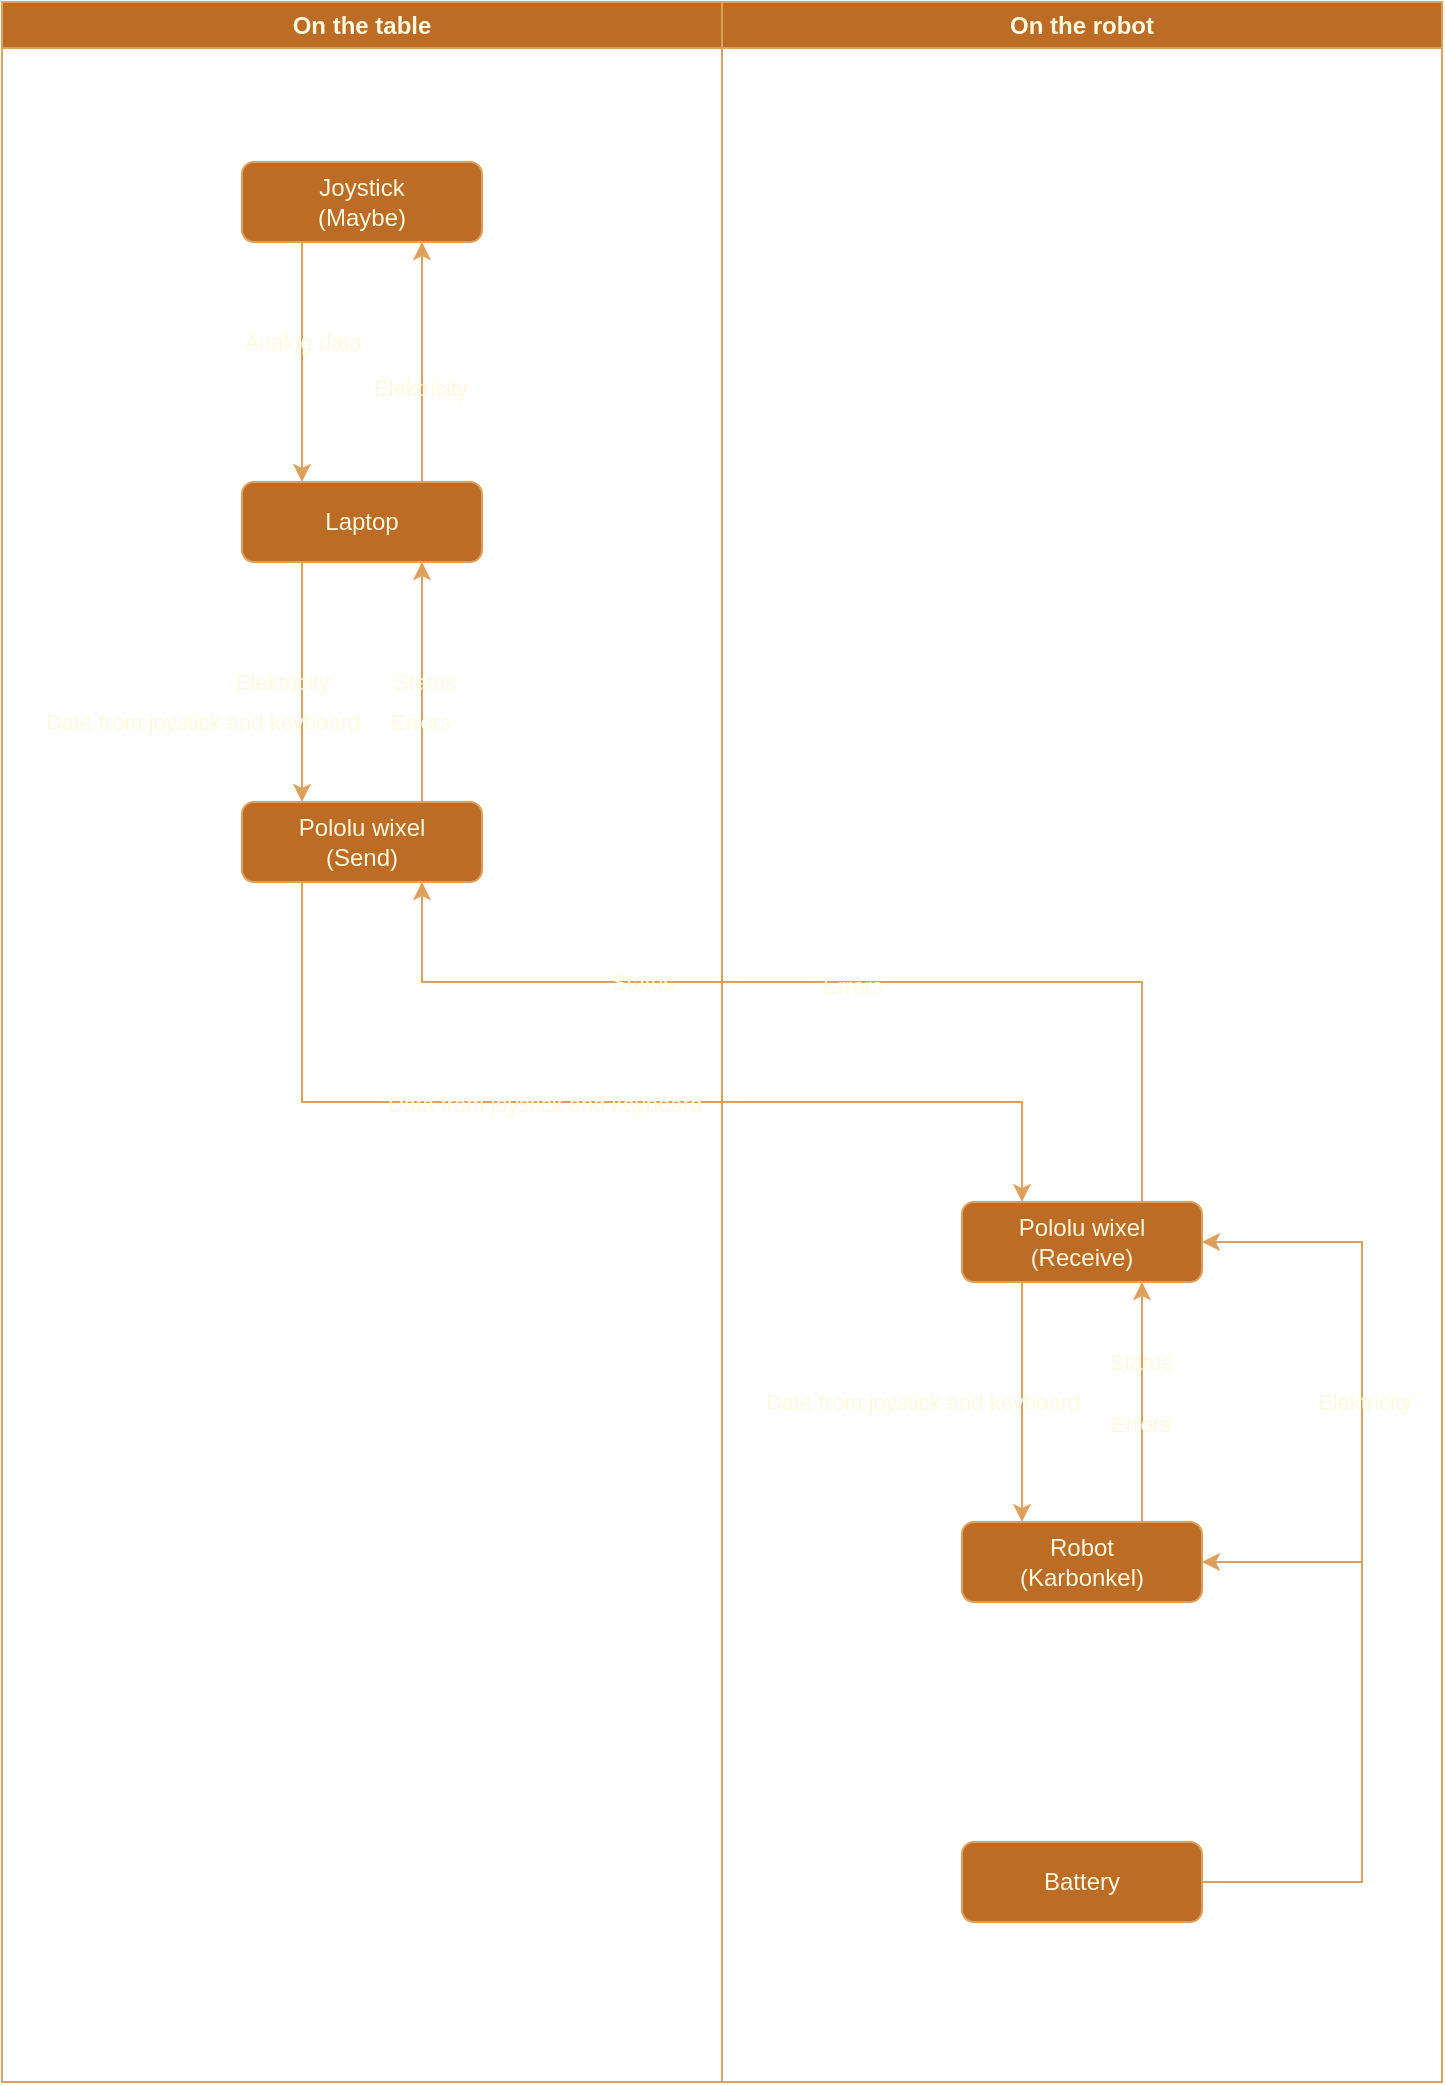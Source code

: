 <mxfile version="20.7.4" type="device" pages="9"><diagram id="OOTYlxuB_TS2LYY0qKmW" name="Context diagram"><mxGraphModel dx="1160" dy="785" grid="1" gridSize="10" guides="1" tooltips="1" connect="1" arrows="1" fold="1" page="1" pageScale="1" pageWidth="827" pageHeight="1169" math="0" shadow="0"><root><mxCell id="0"/><mxCell id="1" parent="0"/><mxCell id="_ZCVXigPFWpHIp87MEkW-10" style="edgeStyle=orthogonalEdgeStyle;rounded=0;orthogonalLoop=1;jettySize=auto;html=1;exitX=0.25;exitY=1;exitDx=0;exitDy=0;entryX=0.25;entryY=0;entryDx=0;entryDy=0;strokeColor=#DDA15E;fontColor=default;labelBackgroundColor=none;" parent="1" source="_ZCVXigPFWpHIp87MEkW-1" target="_ZCVXigPFWpHIp87MEkW-5" edge="1"><mxGeometry relative="1" as="geometry"/></mxCell><mxCell id="_ZCVXigPFWpHIp87MEkW-30" value="Elektricity" style="edgeLabel;html=1;align=center;verticalAlign=middle;resizable=0;points=[];fontColor=#FEFAE0;labelBackgroundColor=none;" parent="_ZCVXigPFWpHIp87MEkW-10" vertex="1" connectable="0"><mxGeometry x="0.152" y="-1" relative="1" as="geometry"><mxPoint x="-9" y="-9" as="offset"/></mxGeometry></mxCell><mxCell id="_ZCVXigPFWpHIp87MEkW-31" value="Data from joystick and keyboard" style="edgeLabel;html=1;align=center;verticalAlign=middle;resizable=0;points=[];fontColor=#FEFAE0;labelBackgroundColor=none;" parent="_ZCVXigPFWpHIp87MEkW-10" vertex="1" connectable="0"><mxGeometry x="0.186" y="-1" relative="1" as="geometry"><mxPoint x="-49" y="9" as="offset"/></mxGeometry></mxCell><mxCell id="_ZCVXigPFWpHIp87MEkW-27" style="edgeStyle=orthogonalEdgeStyle;rounded=0;orthogonalLoop=1;jettySize=auto;html=1;exitX=0.75;exitY=0;exitDx=0;exitDy=0;strokeColor=#DDA15E;labelBackgroundColor=none;fontColor=default;" parent="1" source="_ZCVXigPFWpHIp87MEkW-1" edge="1"><mxGeometry relative="1" as="geometry"><mxPoint x="250" y="200" as="targetPoint"/></mxGeometry></mxCell><mxCell id="_ZCVXigPFWpHIp87MEkW-28" value="Elektricity" style="edgeLabel;html=1;align=center;verticalAlign=middle;resizable=0;points=[];fontColor=#FEFAE0;labelBackgroundColor=none;" parent="_ZCVXigPFWpHIp87MEkW-27" vertex="1" connectable="0"><mxGeometry x="-0.219" y="1" relative="1" as="geometry"><mxPoint as="offset"/></mxGeometry></mxCell><mxCell id="_ZCVXigPFWpHIp87MEkW-1" value="Laptop" style="rounded=1;whiteSpace=wrap;html=1;strokeColor=#DDA15E;fontColor=#FEFAE0;fillColor=#BC6C25;labelBackgroundColor=none;" parent="1" vertex="1"><mxGeometry x="160" y="320" width="120" height="40" as="geometry"/></mxCell><mxCell id="_ZCVXigPFWpHIp87MEkW-8" style="edgeStyle=orthogonalEdgeStyle;rounded=0;orthogonalLoop=1;jettySize=auto;html=1;exitX=0.25;exitY=1;exitDx=0;exitDy=0;entryX=0.25;entryY=0;entryDx=0;entryDy=0;strokeColor=#DDA15E;fontColor=default;labelBackgroundColor=none;" parent="1" source="_ZCVXigPFWpHIp87MEkW-4" target="_ZCVXigPFWpHIp87MEkW-1" edge="1"><mxGeometry relative="1" as="geometry"/></mxCell><mxCell id="_ZCVXigPFWpHIp87MEkW-25" value="Analog data" style="edgeLabel;html=1;align=center;verticalAlign=middle;resizable=0;points=[];fontColor=#FEFAE0;labelBackgroundColor=none;" parent="_ZCVXigPFWpHIp87MEkW-8" vertex="1" connectable="0"><mxGeometry x="-0.214" y="-1" relative="1" as="geometry"><mxPoint x="1" y="3" as="offset"/></mxGeometry></mxCell><mxCell id="_ZCVXigPFWpHIp87MEkW-4" value="Joystick &lt;br&gt;(Maybe)" style="rounded=1;whiteSpace=wrap;html=1;strokeColor=#DDA15E;fontColor=#FEFAE0;fillColor=#BC6C25;labelBackgroundColor=none;" parent="1" vertex="1"><mxGeometry x="160" y="160" width="120" height="40" as="geometry"/></mxCell><mxCell id="_ZCVXigPFWpHIp87MEkW-15" style="edgeStyle=orthogonalEdgeStyle;rounded=0;orthogonalLoop=1;jettySize=auto;html=1;exitX=0.75;exitY=0;exitDx=0;exitDy=0;entryX=0.75;entryY=1;entryDx=0;entryDy=0;strokeColor=#DDA15E;fontColor=default;labelBackgroundColor=none;" parent="1" source="_ZCVXigPFWpHIp87MEkW-5" target="_ZCVXigPFWpHIp87MEkW-1" edge="1"><mxGeometry relative="1" as="geometry"/></mxCell><mxCell id="_ZCVXigPFWpHIp87MEkW-39" value="Errors" style="edgeLabel;html=1;align=center;verticalAlign=middle;resizable=0;points=[];fontColor=#FEFAE0;labelBackgroundColor=none;" parent="_ZCVXigPFWpHIp87MEkW-15" vertex="1" connectable="0"><mxGeometry x="0.203" y="1" relative="1" as="geometry"><mxPoint y="32" as="offset"/></mxGeometry></mxCell><mxCell id="_ZCVXigPFWpHIp87MEkW-40" value="Status" style="edgeLabel;html=1;align=center;verticalAlign=middle;resizable=0;points=[];fontColor=#FEFAE0;labelBackgroundColor=none;" parent="_ZCVXigPFWpHIp87MEkW-15" vertex="1" connectable="0"><mxGeometry x="0.203" y="-1" relative="1" as="geometry"><mxPoint y="12" as="offset"/></mxGeometry></mxCell><mxCell id="_ZCVXigPFWpHIp87MEkW-32" style="edgeStyle=orthogonalEdgeStyle;rounded=0;orthogonalLoop=1;jettySize=auto;html=1;exitX=0.25;exitY=1;exitDx=0;exitDy=0;entryX=0.25;entryY=0;entryDx=0;entryDy=0;strokeColor=#DDA15E;labelBackgroundColor=none;fontColor=default;" parent="1" source="_ZCVXigPFWpHIp87MEkW-5" target="_ZCVXigPFWpHIp87MEkW-2" edge="1"><mxGeometry relative="1" as="geometry"><Array as="points"><mxPoint x="190" y="630"/><mxPoint x="550" y="630"/></Array></mxGeometry></mxCell><mxCell id="_ZCVXigPFWpHIp87MEkW-37" value="Data from joystick and keyboard" style="edgeLabel;html=1;align=center;verticalAlign=middle;resizable=0;points=[];fontColor=#FEFAE0;labelBackgroundColor=none;" parent="_ZCVXigPFWpHIp87MEkW-32" vertex="1" connectable="0"><mxGeometry x="-0.337" y="-1" relative="1" as="geometry"><mxPoint x="58" as="offset"/></mxGeometry></mxCell><mxCell id="_ZCVXigPFWpHIp87MEkW-5" value="Pololu wixel&lt;br&gt;(Send)" style="rounded=1;whiteSpace=wrap;html=1;strokeColor=#DDA15E;fontColor=#FEFAE0;fillColor=#BC6C25;labelBackgroundColor=none;" parent="1" vertex="1"><mxGeometry x="160" y="480" width="120" height="40" as="geometry"/></mxCell><mxCell id="_ZCVXigPFWpHIp87MEkW-18" value="On the robot" style="swimlane;whiteSpace=wrap;html=1;strokeColor=#DDA15E;fontColor=#FEFAE0;fillColor=#BC6C25;labelBackgroundColor=none;" parent="1" vertex="1"><mxGeometry x="400" y="80" width="360" height="1040" as="geometry"/></mxCell><mxCell id="_ZCVXigPFWpHIp87MEkW-2" value="Pololu wixel&lt;br&gt;(Receive)" style="rounded=1;whiteSpace=wrap;html=1;strokeColor=#DDA15E;fontColor=#FEFAE0;fillColor=#BC6C25;labelBackgroundColor=none;" parent="_ZCVXigPFWpHIp87MEkW-18" vertex="1"><mxGeometry x="120" y="600" width="120" height="40" as="geometry"/></mxCell><mxCell id="_ZCVXigPFWpHIp87MEkW-3" value="Robot&lt;br&gt;(Karbonkel)" style="rounded=1;whiteSpace=wrap;html=1;strokeColor=#DDA15E;fontColor=#FEFAE0;fillColor=#BC6C25;labelBackgroundColor=none;" parent="_ZCVXigPFWpHIp87MEkW-18" vertex="1"><mxGeometry x="120" y="760" width="120" height="40" as="geometry"/></mxCell><mxCell id="_ZCVXigPFWpHIp87MEkW-12" style="edgeStyle=orthogonalEdgeStyle;rounded=0;orthogonalLoop=1;jettySize=auto;html=1;exitX=0.25;exitY=1;exitDx=0;exitDy=0;entryX=0.25;entryY=0;entryDx=0;entryDy=0;strokeColor=#DDA15E;fontColor=default;labelBackgroundColor=none;" parent="_ZCVXigPFWpHIp87MEkW-18" source="_ZCVXigPFWpHIp87MEkW-2" target="_ZCVXigPFWpHIp87MEkW-3" edge="1"><mxGeometry relative="1" as="geometry"/></mxCell><mxCell id="_ZCVXigPFWpHIp87MEkW-38" value="Data from joystick and keyboard" style="edgeLabel;html=1;align=center;verticalAlign=middle;resizable=0;points=[];fontColor=#FEFAE0;labelBackgroundColor=none;" parent="_ZCVXigPFWpHIp87MEkW-12" vertex="1" connectable="0"><mxGeometry x="-0.203" y="1" relative="1" as="geometry"><mxPoint x="-51" y="12" as="offset"/></mxGeometry></mxCell><mxCell id="_ZCVXigPFWpHIp87MEkW-34" style="edgeStyle=orthogonalEdgeStyle;rounded=0;orthogonalLoop=1;jettySize=auto;html=1;exitX=0.75;exitY=0;exitDx=0;exitDy=0;entryX=0.75;entryY=1;entryDx=0;entryDy=0;strokeColor=#DDA15E;labelBackgroundColor=none;fontColor=default;" parent="_ZCVXigPFWpHIp87MEkW-18" source="_ZCVXigPFWpHIp87MEkW-3" target="_ZCVXigPFWpHIp87MEkW-2" edge="1"><mxGeometry relative="1" as="geometry"/></mxCell><mxCell id="_ZCVXigPFWpHIp87MEkW-41" value="Errors" style="edgeLabel;html=1;align=center;verticalAlign=middle;resizable=0;points=[];fontColor=#FEFAE0;labelBackgroundColor=none;" parent="_ZCVXigPFWpHIp87MEkW-34" vertex="1" connectable="0"><mxGeometry x="0.295" y="1" relative="1" as="geometry"><mxPoint y="28" as="offset"/></mxGeometry></mxCell><mxCell id="_ZCVXigPFWpHIp87MEkW-42" value="Status" style="edgeLabel;html=1;align=center;verticalAlign=middle;resizable=0;points=[];fontColor=#FEFAE0;labelBackgroundColor=none;" parent="_ZCVXigPFWpHIp87MEkW-34" vertex="1" connectable="0"><mxGeometry x="-0.168" y="1" relative="1" as="geometry"><mxPoint y="-30" as="offset"/></mxGeometry></mxCell><mxCell id="_ZCVXigPFWpHIp87MEkW-19" value="On the table" style="swimlane;whiteSpace=wrap;html=1;strokeColor=#DDA15E;fontColor=#FEFAE0;fillColor=#BC6C25;labelBackgroundColor=none;" parent="1" vertex="1"><mxGeometry x="40" y="80" width="360" height="1040" as="geometry"/></mxCell><mxCell id="_ZCVXigPFWpHIp87MEkW-33" style="edgeStyle=orthogonalEdgeStyle;rounded=0;orthogonalLoop=1;jettySize=auto;html=1;exitX=0.75;exitY=0;exitDx=0;exitDy=0;entryX=0.75;entryY=1;entryDx=0;entryDy=0;strokeColor=#DDA15E;labelBackgroundColor=none;fontColor=default;" parent="1" source="_ZCVXigPFWpHIp87MEkW-2" target="_ZCVXigPFWpHIp87MEkW-5" edge="1"><mxGeometry relative="1" as="geometry"><Array as="points"><mxPoint x="610" y="570"/><mxPoint x="250" y="570"/></Array></mxGeometry></mxCell><mxCell id="_ZCVXigPFWpHIp87MEkW-35" value="Status" style="edgeLabel;html=1;align=center;verticalAlign=middle;resizable=0;points=[];fontColor=#FEFAE0;labelBackgroundColor=none;" parent="_ZCVXigPFWpHIp87MEkW-33" vertex="1" connectable="0"><mxGeometry x="-0.716" y="1" relative="1" as="geometry"><mxPoint x="-249" y="-36" as="offset"/></mxGeometry></mxCell><mxCell id="_ZCVXigPFWpHIp87MEkW-36" value="Errors" style="edgeLabel;html=1;align=center;verticalAlign=middle;resizable=0;points=[];fontColor=#FEFAE0;labelBackgroundColor=none;" parent="_ZCVXigPFWpHIp87MEkW-33" vertex="1" connectable="0"><mxGeometry x="-0.017" y="2" relative="1" as="geometry"><mxPoint as="offset"/></mxGeometry></mxCell><mxCell id="_ZCVXigPFWpHIp87MEkW-43" value="Battery" style="rounded=1;whiteSpace=wrap;html=1;strokeColor=#DDA15E;fontColor=#FEFAE0;fillColor=#BC6C25;labelBackgroundColor=none;" parent="1" vertex="1"><mxGeometry x="520" y="1000" width="120" height="40" as="geometry"/></mxCell><mxCell id="_ZCVXigPFWpHIp87MEkW-44" style="edgeStyle=orthogonalEdgeStyle;rounded=0;orthogonalLoop=1;jettySize=auto;html=1;exitX=1;exitY=0.5;exitDx=0;exitDy=0;entryX=1;entryY=0.5;entryDx=0;entryDy=0;strokeColor=#DDA15E;labelBackgroundColor=none;fontColor=default;" parent="1" source="_ZCVXigPFWpHIp87MEkW-43" target="_ZCVXigPFWpHIp87MEkW-2" edge="1"><mxGeometry relative="1" as="geometry"><Array as="points"><mxPoint x="720" y="1020"/><mxPoint x="720" y="700"/></Array></mxGeometry></mxCell><mxCell id="_ZCVXigPFWpHIp87MEkW-45" style="edgeStyle=orthogonalEdgeStyle;rounded=0;orthogonalLoop=1;jettySize=auto;html=1;exitX=1;exitY=0.5;exitDx=0;exitDy=0;entryX=1;entryY=0.5;entryDx=0;entryDy=0;strokeColor=#DDA15E;labelBackgroundColor=none;fontColor=default;" parent="1" source="_ZCVXigPFWpHIp87MEkW-43" target="_ZCVXigPFWpHIp87MEkW-3" edge="1"><mxGeometry relative="1" as="geometry"><Array as="points"><mxPoint x="720" y="1020"/><mxPoint x="720" y="860"/></Array></mxGeometry></mxCell><mxCell id="_ZCVXigPFWpHIp87MEkW-48" value="Elektricity" style="edgeLabel;html=1;align=center;verticalAlign=middle;resizable=0;points=[];fontColor=#FEFAE0;labelBackgroundColor=none;" parent="_ZCVXigPFWpHIp87MEkW-45" vertex="1" connectable="0"><mxGeometry x="0.208" y="-1" relative="1" as="geometry"><mxPoint y="-127" as="offset"/></mxGeometry></mxCell></root></mxGraphModel></diagram><diagram id="Mjr08JAUiEsfG5q-4Ugi" name="State diagram"><mxGraphModel dx="1160" dy="785" grid="1" gridSize="10" guides="1" tooltips="1" connect="1" arrows="1" fold="1" page="1" pageScale="1" pageWidth="827" pageHeight="1169" math="0" shadow="0"><root><mxCell id="0"/><mxCell id="1" parent="0"/><mxCell id="yl4ffSEQ4rhsSmIme-Gy-9" style="edgeStyle=orthogonalEdgeStyle;rounded=0;orthogonalLoop=1;jettySize=auto;html=1;exitX=0.75;exitY=0;exitDx=0;exitDy=0;entryX=0.75;entryY=1;entryDx=0;entryDy=0;strokeColor=#DDA15E;labelBackgroundColor=none;fontColor=default;" parent="1" source="LeYQ7lKYbsYPwCo0jWZG-1" target="LeYQ7lKYbsYPwCo0jWZG-5" edge="1"><mxGeometry relative="1" as="geometry"/></mxCell><mxCell id="ndZKmGogn3u3hPGGIjcn-4" value="[Start of stockroom detected]]" style="edgeLabel;html=1;align=center;verticalAlign=middle;resizable=0;points=[];fontColor=#FEFAE0;labelBackgroundColor=none;" parent="yl4ffSEQ4rhsSmIme-Gy-9" vertex="1" connectable="0"><mxGeometry x="0.167" relative="1" as="geometry"><mxPoint x="40" as="offset"/></mxGeometry></mxCell><mxCell id="yl4ffSEQ4rhsSmIme-Gy-16" style="edgeStyle=orthogonalEdgeStyle;rounded=0;orthogonalLoop=1;jettySize=auto;html=1;exitX=1;exitY=0.5;exitDx=0;exitDy=0;strokeColor=#DDA15E;labelBackgroundColor=none;fontColor=default;" parent="1" source="LeYQ7lKYbsYPwCo0jWZG-1" edge="1"><mxGeometry relative="1" as="geometry"><mxPoint x="660" y="240" as="targetPoint"/></mxGeometry></mxCell><mxCell id="yl4ffSEQ4rhsSmIme-Gy-21" style="edgeStyle=orthogonalEdgeStyle;rounded=0;orthogonalLoop=1;jettySize=auto;html=1;exitX=0.25;exitY=1;exitDx=0;exitDy=0;entryX=0.25;entryY=0;entryDx=0;entryDy=0;strokeColor=#DDA15E;labelBackgroundColor=none;fontColor=default;" parent="1" source="LeYQ7lKYbsYPwCo0jWZG-1" target="yl4ffSEQ4rhsSmIme-Gy-19" edge="1"><mxGeometry relative="1" as="geometry"/></mxCell><mxCell id="ndZKmGogn3u3hPGGIjcn-2" value="[Startijng/drop-of station detected]" style="edgeLabel;html=1;align=center;verticalAlign=middle;resizable=0;points=[];fontColor=#FEFAE0;labelBackgroundColor=none;" parent="yl4ffSEQ4rhsSmIme-Gy-21" vertex="1" connectable="0"><mxGeometry x="0.15" relative="1" as="geometry"><mxPoint x="-60" y="11" as="offset"/></mxGeometry></mxCell><mxCell id="LeYQ7lKYbsYPwCo0jWZG-1" value="Maze" style="rounded=1;whiteSpace=wrap;html=1;labelBackgroundColor=none;fillColor=#BC6C25;strokeColor=#DDA15E;fontColor=#FEFAE0;" parent="1" vertex="1"><mxGeometry x="360" y="600" width="120" height="40" as="geometry"/></mxCell><mxCell id="yl4ffSEQ4rhsSmIme-Gy-3" style="edgeStyle=orthogonalEdgeStyle;rounded=0;orthogonalLoop=1;jettySize=auto;html=1;exitX=0;exitY=0.25;exitDx=0;exitDy=0;entryX=1;entryY=0.25;entryDx=0;entryDy=0;strokeColor=#DDA15E;labelBackgroundColor=none;fontColor=default;" parent="1" source="LeYQ7lKYbsYPwCo0jWZG-2" target="LeYQ7lKYbsYPwCo0jWZG-3" edge="1"><mxGeometry relative="1" as="geometry"/></mxCell><mxCell id="ndZKmGogn3u3hPGGIjcn-15" value="[Stop manual override]" style="edgeLabel;html=1;align=center;verticalAlign=middle;resizable=0;points=[];fontColor=#FEFAE0;labelBackgroundColor=none;" parent="yl4ffSEQ4rhsSmIme-Gy-3" vertex="1" connectable="0"><mxGeometry x="0.128" y="-2" relative="1" as="geometry"><mxPoint x="-37" as="offset"/></mxGeometry></mxCell><mxCell id="LeYQ7lKYbsYPwCo0jWZG-2" value="Manual ride&amp;nbsp;" style="rounded=1;whiteSpace=wrap;html=1;labelBackgroundColor=none;fillColor=#BC6C25;strokeColor=#DDA15E;fontColor=#FEFAE0;" parent="1" vertex="1"><mxGeometry x="600" y="200" width="120" height="40" as="geometry"/></mxCell><mxCell id="yl4ffSEQ4rhsSmIme-Gy-2" style="edgeStyle=orthogonalEdgeStyle;rounded=0;orthogonalLoop=1;jettySize=auto;html=1;exitX=1;exitY=0.75;exitDx=0;exitDy=0;entryX=0;entryY=0.75;entryDx=0;entryDy=0;strokeColor=#DDA15E;labelBackgroundColor=none;fontColor=default;" parent="1" source="LeYQ7lKYbsYPwCo0jWZG-3" target="LeYQ7lKYbsYPwCo0jWZG-2" edge="1"><mxGeometry relative="1" as="geometry"/></mxCell><mxCell id="ndZKmGogn3u3hPGGIjcn-14" value="[Manual override]" style="edgeLabel;html=1;align=center;verticalAlign=middle;resizable=0;points=[];fontColor=#FEFAE0;labelBackgroundColor=none;" parent="yl4ffSEQ4rhsSmIme-Gy-2" vertex="1" connectable="0"><mxGeometry x="-0.094" y="1" relative="1" as="geometry"><mxPoint x="87" as="offset"/></mxGeometry></mxCell><mxCell id="yl4ffSEQ4rhsSmIme-Gy-6" style="edgeStyle=orthogonalEdgeStyle;rounded=0;orthogonalLoop=1;jettySize=auto;html=1;entryX=0;entryY=0.5;entryDx=0;entryDy=0;strokeColor=#DDA15E;exitX=0.25;exitY=1;exitDx=0;exitDy=0;labelBackgroundColor=none;fontColor=default;" parent="1" source="LeYQ7lKYbsYPwCo0jWZG-3" target="LeYQ7lKYbsYPwCo0jWZG-5" edge="1"><mxGeometry relative="1" as="geometry"><mxPoint x="200" y="270" as="sourcePoint"/></mxGeometry></mxCell><mxCell id="yl4ffSEQ4rhsSmIme-Gy-18" value="[Stockroom detected]" style="edgeLabel;html=1;align=center;verticalAlign=middle;resizable=0;points=[];fontColor=#FEFAE0;labelBackgroundColor=none;" parent="yl4ffSEQ4rhsSmIme-Gy-6" vertex="1" connectable="0"><mxGeometry x="0.42" y="-3" relative="1" as="geometry"><mxPoint x="26" y="-3" as="offset"/></mxGeometry></mxCell><mxCell id="yl4ffSEQ4rhsSmIme-Gy-8" style="edgeStyle=orthogonalEdgeStyle;rounded=0;orthogonalLoop=1;jettySize=auto;html=1;exitX=0.25;exitY=1;exitDx=0;exitDy=0;entryX=0;entryY=0.5;entryDx=0;entryDy=0;strokeColor=#DDA15E;labelBackgroundColor=none;fontColor=default;" parent="1" source="LeYQ7lKYbsYPwCo0jWZG-3" target="LeYQ7lKYbsYPwCo0jWZG-1" edge="1"><mxGeometry relative="1" as="geometry"><Array as="points"><mxPoint x="170" y="620"/></Array></mxGeometry></mxCell><mxCell id="ndZKmGogn3u3hPGGIjcn-1" value="[Maze detected]" style="edgeLabel;html=1;align=center;verticalAlign=middle;resizable=0;points=[];fontColor=#FEFAE0;labelBackgroundColor=none;" parent="yl4ffSEQ4rhsSmIme-Gy-8" vertex="1" connectable="0"><mxGeometry x="0.489" relative="1" as="geometry"><mxPoint x="43" as="offset"/></mxGeometry></mxCell><mxCell id="yl4ffSEQ4rhsSmIme-Gy-12" style="edgeStyle=orthogonalEdgeStyle;rounded=0;orthogonalLoop=1;jettySize=auto;html=1;entryX=0;entryY=0.5;entryDx=0;entryDy=0;strokeColor=#DDA15E;exitX=0.25;exitY=1;exitDx=0;exitDy=0;labelBackgroundColor=none;fontColor=default;" parent="1" source="LeYQ7lKYbsYPwCo0jWZG-3" target="yl4ffSEQ4rhsSmIme-Gy-11" edge="1"><mxGeometry relative="1" as="geometry"><Array as="points"><mxPoint x="170" y="300"/></Array></mxGeometry></mxCell><mxCell id="yl4ffSEQ4rhsSmIme-Gy-17" value="[Charging station detected]" style="edgeLabel;html=1;align=center;verticalAlign=middle;resizable=0;points=[];fontColor=#FEFAE0;labelBackgroundColor=none;" parent="yl4ffSEQ4rhsSmIme-Gy-12" vertex="1" connectable="0"><mxGeometry x="0.167" y="-1" relative="1" as="geometry"><mxPoint x="10" y="-1" as="offset"/></mxGeometry></mxCell><mxCell id="yl4ffSEQ4rhsSmIme-Gy-22" style="edgeStyle=orthogonalEdgeStyle;rounded=0;orthogonalLoop=1;jettySize=auto;html=1;entryX=0;entryY=0.5;entryDx=0;entryDy=0;strokeColor=#DDA15E;exitX=0.25;exitY=1;exitDx=0;exitDy=0;labelBackgroundColor=none;fontColor=default;" parent="1" source="LeYQ7lKYbsYPwCo0jWZG-3" target="yl4ffSEQ4rhsSmIme-Gy-19" edge="1"><mxGeometry relative="1" as="geometry"><mxPoint x="180" y="240" as="sourcePoint"/><Array as="points"><mxPoint x="170" y="780"/></Array></mxGeometry></mxCell><mxCell id="yl4ffSEQ4rhsSmIme-Gy-24" value="[Starting/drop-of station detected]" style="edgeLabel;html=1;align=center;verticalAlign=middle;resizable=0;points=[];fontColor=#FEFAE0;labelBackgroundColor=none;" parent="yl4ffSEQ4rhsSmIme-Gy-22" vertex="1" connectable="0"><mxGeometry x="0.692" y="-1" relative="1" as="geometry"><mxPoint x="13" y="-1" as="offset"/></mxGeometry></mxCell><mxCell id="ndZKmGogn3u3hPGGIjcn-17" style="edgeStyle=orthogonalEdgeStyle;rounded=0;orthogonalLoop=1;jettySize=auto;html=1;exitX=0.75;exitY=0;exitDx=0;exitDy=0;strokeColor=#DDA15E;entryX=0;entryY=0.75;entryDx=0;entryDy=0;labelBackgroundColor=none;fontColor=default;" parent="1" source="LeYQ7lKYbsYPwCo0jWZG-3" target="ndZKmGogn3u3hPGGIjcn-16" edge="1"><mxGeometry relative="1" as="geometry"><mxPoint x="350" y="140" as="targetPoint"/><Array as="points"><mxPoint x="230" y="150"/></Array></mxGeometry></mxCell><mxCell id="ndZKmGogn3u3hPGGIjcn-18" value="[No road detected]" style="edgeLabel;html=1;align=center;verticalAlign=middle;resizable=0;points=[];fontColor=#FEFAE0;labelBackgroundColor=none;" parent="ndZKmGogn3u3hPGGIjcn-17" vertex="1" connectable="0"><mxGeometry x="0.1" y="-1" relative="1" as="geometry"><mxPoint x="11" as="offset"/></mxGeometry></mxCell><mxCell id="LeYQ7lKYbsYPwCo0jWZG-3" value="Init" style="rounded=1;whiteSpace=wrap;html=1;labelBackgroundColor=none;fillColor=#BC6C25;strokeColor=#DDA15E;fontColor=#FEFAE0;" parent="1" vertex="1"><mxGeometry x="140" y="200" width="120" height="40" as="geometry"/></mxCell><mxCell id="yl4ffSEQ4rhsSmIme-Gy-10" style="edgeStyle=orthogonalEdgeStyle;rounded=0;orthogonalLoop=1;jettySize=auto;html=1;exitX=0.25;exitY=1;exitDx=0;exitDy=0;entryX=0.25;entryY=0;entryDx=0;entryDy=0;strokeColor=#DDA15E;labelBackgroundColor=none;fontColor=default;" parent="1" source="LeYQ7lKYbsYPwCo0jWZG-5" target="LeYQ7lKYbsYPwCo0jWZG-1" edge="1"><mxGeometry relative="1" as="geometry"/></mxCell><mxCell id="ndZKmGogn3u3hPGGIjcn-7" value="[Left side of maze detected]" style="edgeLabel;html=1;align=center;verticalAlign=middle;resizable=0;points=[];fontColor=#FEFAE0;labelBackgroundColor=none;" parent="yl4ffSEQ4rhsSmIme-Gy-10" vertex="1" connectable="0"><mxGeometry x="0.2" y="-1" relative="1" as="geometry"><mxPoint x="-29" y="8" as="offset"/></mxGeometry></mxCell><mxCell id="yl4ffSEQ4rhsSmIme-Gy-13" style="edgeStyle=orthogonalEdgeStyle;rounded=0;orthogonalLoop=1;jettySize=auto;html=1;exitX=0.75;exitY=0;exitDx=0;exitDy=0;entryX=0.75;entryY=1;entryDx=0;entryDy=0;strokeColor=#DDA15E;labelBackgroundColor=none;fontColor=default;" parent="1" source="LeYQ7lKYbsYPwCo0jWZG-5" target="yl4ffSEQ4rhsSmIme-Gy-11" edge="1"><mxGeometry relative="1" as="geometry"/></mxCell><mxCell id="ndZKmGogn3u3hPGGIjcn-5" value="[Start of charging route detected]" style="edgeLabel;html=1;align=center;verticalAlign=middle;resizable=0;points=[];fontColor=#FEFAE0;labelBackgroundColor=none;" parent="yl4ffSEQ4rhsSmIme-Gy-13" vertex="1" connectable="0"><mxGeometry x="-0.217" y="2" relative="1" as="geometry"><mxPoint x="52" as="offset"/></mxGeometry></mxCell><mxCell id="yl4ffSEQ4rhsSmIme-Gy-15" style="edgeStyle=orthogonalEdgeStyle;rounded=0;orthogonalLoop=1;jettySize=auto;html=1;exitX=1;exitY=0.5;exitDx=0;exitDy=0;entryX=0.5;entryY=1;entryDx=0;entryDy=0;strokeColor=#DDA15E;labelBackgroundColor=none;fontColor=default;" parent="1" source="LeYQ7lKYbsYPwCo0jWZG-5" target="LeYQ7lKYbsYPwCo0jWZG-2" edge="1"><mxGeometry relative="1" as="geometry"/></mxCell><mxCell id="ndZKmGogn3u3hPGGIjcn-9" value="[Manual override]" style="edgeLabel;html=1;align=center;verticalAlign=middle;resizable=0;points=[];fontColor=#FEFAE0;labelBackgroundColor=none;" parent="yl4ffSEQ4rhsSmIme-Gy-15" vertex="1" connectable="0"><mxGeometry x="-0.61" relative="1" as="geometry"><mxPoint x="102" y="-100" as="offset"/></mxGeometry></mxCell><mxCell id="LeYQ7lKYbsYPwCo0jWZG-5" value="Stockroom" style="rounded=1;whiteSpace=wrap;html=1;labelBackgroundColor=none;fillColor=#BC6C25;strokeColor=#DDA15E;fontColor=#FEFAE0;" parent="1" vertex="1"><mxGeometry x="360" y="440" width="120" height="40" as="geometry"/></mxCell><mxCell id="yl4ffSEQ4rhsSmIme-Gy-1" style="edgeStyle=orthogonalEdgeStyle;rounded=0;orthogonalLoop=1;jettySize=auto;html=1;strokeColor=#DDA15E;entryX=0.25;entryY=0;entryDx=0;entryDy=0;labelBackgroundColor=none;fontColor=default;" parent="1" source="KgqfaPIJCe79ZblCHfbk-1" target="LeYQ7lKYbsYPwCo0jWZG-3" edge="1"><mxGeometry x="0.333" y="-10" relative="1" as="geometry"><mxPoint x="180" y="200" as="targetPoint"/><Array as="points"><mxPoint x="170" y="180"/><mxPoint x="170" y="180"/></Array><mxPoint as="offset"/></mxGeometry></mxCell><mxCell id="KgqfaPIJCe79ZblCHfbk-1" value="" style="ellipse;whiteSpace=wrap;html=1;aspect=fixed;labelBackgroundColor=none;fillColor=#BC6C25;strokeColor=#DDA15E;fontColor=#FEFAE0;" parent="1" vertex="1"><mxGeometry x="150" y="80" width="40" height="40" as="geometry"/></mxCell><mxCell id="yl4ffSEQ4rhsSmIme-Gy-14" style="edgeStyle=orthogonalEdgeStyle;rounded=0;orthogonalLoop=1;jettySize=auto;html=1;exitX=0.25;exitY=1;exitDx=0;exitDy=0;entryX=0.25;entryY=0;entryDx=0;entryDy=0;strokeColor=#DDA15E;labelBackgroundColor=none;fontColor=default;" parent="1" source="yl4ffSEQ4rhsSmIme-Gy-11" target="LeYQ7lKYbsYPwCo0jWZG-5" edge="1"><mxGeometry relative="1" as="geometry"/></mxCell><mxCell id="ndZKmGogn3u3hPGGIjcn-6" value="[Start of stockroom detected]" style="edgeLabel;html=1;align=center;verticalAlign=middle;resizable=0;points=[];fontColor=#FEFAE0;labelBackgroundColor=none;" parent="yl4ffSEQ4rhsSmIme-Gy-14" vertex="1" connectable="0"><mxGeometry x="-0.2" y="2" relative="1" as="geometry"><mxPoint x="-42" as="offset"/></mxGeometry></mxCell><mxCell id="yl4ffSEQ4rhsSmIme-Gy-11" value="Charging (station)" style="rounded=1;whiteSpace=wrap;html=1;strokeColor=#DDA15E;fontColor=#FEFAE0;fillColor=#BC6C25;labelBackgroundColor=none;" parent="1" vertex="1"><mxGeometry x="360" y="280" width="120" height="40" as="geometry"/></mxCell><mxCell id="yl4ffSEQ4rhsSmIme-Gy-20" style="edgeStyle=orthogonalEdgeStyle;rounded=0;orthogonalLoop=1;jettySize=auto;html=1;exitX=0.75;exitY=0;exitDx=0;exitDy=0;entryX=0.75;entryY=1;entryDx=0;entryDy=0;strokeColor=#DDA15E;labelBackgroundColor=none;fontColor=default;" parent="1" source="yl4ffSEQ4rhsSmIme-Gy-19" target="LeYQ7lKYbsYPwCo0jWZG-1" edge="1"><mxGeometry relative="1" as="geometry"/></mxCell><mxCell id="ndZKmGogn3u3hPGGIjcn-8" value="[Right side of maze detected]" style="edgeLabel;html=1;align=center;verticalAlign=middle;resizable=0;points=[];fontColor=#FEFAE0;labelBackgroundColor=none;" parent="yl4ffSEQ4rhsSmIme-Gy-20" vertex="1" connectable="0"><mxGeometry x="0.333" y="-3" relative="1" as="geometry"><mxPoint x="27" y="10" as="offset"/></mxGeometry></mxCell><mxCell id="yl4ffSEQ4rhsSmIme-Gy-23" style="edgeStyle=orthogonalEdgeStyle;rounded=0;orthogonalLoop=1;jettySize=auto;html=1;strokeColor=#DDA15E;labelBackgroundColor=none;fontColor=default;" parent="1" source="yl4ffSEQ4rhsSmIme-Gy-19" edge="1"><mxGeometry relative="1" as="geometry"><mxPoint x="660" y="240" as="targetPoint"/></mxGeometry></mxCell><mxCell id="yl4ffSEQ4rhsSmIme-Gy-19" value="Start/&lt;br&gt;Product drop-of" style="rounded=1;whiteSpace=wrap;html=1;strokeColor=#DDA15E;fontColor=#FEFAE0;fillColor=#BC6C25;labelBackgroundColor=none;" parent="1" vertex="1"><mxGeometry x="360" y="760" width="120" height="40" as="geometry"/></mxCell><mxCell id="ndZKmGogn3u3hPGGIjcn-19" style="edgeStyle=orthogonalEdgeStyle;rounded=0;orthogonalLoop=1;jettySize=auto;html=1;exitX=1;exitY=0.5;exitDx=0;exitDy=0;strokeColor=#DDA15E;labelBackgroundColor=none;fontColor=default;" parent="1" source="ndZKmGogn3u3hPGGIjcn-16" target="LeYQ7lKYbsYPwCo0jWZG-2" edge="1"><mxGeometry relative="1" as="geometry"/></mxCell><mxCell id="ndZKmGogn3u3hPGGIjcn-20" value="[Manual override]" style="edgeLabel;html=1;align=center;verticalAlign=middle;resizable=0;points=[];fontColor=#FEFAE0;labelBackgroundColor=none;" parent="ndZKmGogn3u3hPGGIjcn-19" vertex="1" connectable="0"><mxGeometry x="-0.033" y="-1" relative="1" as="geometry"><mxPoint as="offset"/></mxGeometry></mxCell><mxCell id="ndZKmGogn3u3hPGGIjcn-21" style="edgeStyle=orthogonalEdgeStyle;rounded=0;orthogonalLoop=1;jettySize=auto;html=1;exitX=0;exitY=0.25;exitDx=0;exitDy=0;entryX=0.5;entryY=0;entryDx=0;entryDy=0;strokeColor=#DDA15E;labelBackgroundColor=none;fontColor=default;" parent="1" source="ndZKmGogn3u3hPGGIjcn-16" target="LeYQ7lKYbsYPwCo0jWZG-3" edge="1"><mxGeometry relative="1" as="geometry"/></mxCell><mxCell id="ndZKmGogn3u3hPGGIjcn-22" value="[New area scan]" style="edgeLabel;html=1;align=center;verticalAlign=middle;resizable=0;points=[];fontColor=#FEFAE0;labelBackgroundColor=none;" parent="ndZKmGogn3u3hPGGIjcn-21" vertex="1" connectable="0"><mxGeometry x="-0.174" relative="1" as="geometry"><mxPoint x="15" as="offset"/></mxGeometry></mxCell><mxCell id="ndZKmGogn3u3hPGGIjcn-16" value="Lost" style="rounded=1;whiteSpace=wrap;html=1;strokeColor=#DDA15E;fontColor=#FEFAE0;fillColor=#BC6C25;labelBackgroundColor=none;" parent="1" vertex="1"><mxGeometry x="360" y="120" width="120" height="40" as="geometry"/></mxCell></root></mxGraphModel></diagram><diagram id="plpJmQotUgeicjQGUa2T" name="Init"><mxGraphModel dx="1160" dy="785" grid="1" gridSize="10" guides="1" tooltips="1" connect="1" arrows="1" fold="1" page="1" pageScale="1" pageWidth="827" pageHeight="1169" math="0" shadow="0"><root><mxCell id="0"/><mxCell id="1" parent="0"/><mxCell id="gA4VbrNwIwDaVYntDb6g-29" style="edgeStyle=orthogonalEdgeStyle;rounded=0;orthogonalLoop=1;jettySize=auto;html=1;exitX=0.5;exitY=1;exitDx=0;exitDy=0;entryX=0.5;entryY=0;entryDx=0;entryDy=0;strokeColor=#DDA15E;labelBackgroundColor=none;fontColor=default;" parent="1" source="pBQSLdQH2rkiWiF9rxqu-1" target="gA4VbrNwIwDaVYntDb6g-25" edge="1"><mxGeometry relative="1" as="geometry"/></mxCell><mxCell id="gA4VbrNwIwDaVYntDb6g-35" style="edgeStyle=orthogonalEdgeStyle;rounded=0;orthogonalLoop=1;jettySize=auto;html=1;strokeColor=#DDA15E;exitX=0;exitY=0.5;exitDx=0;exitDy=0;entryX=0.5;entryY=0;entryDx=0;entryDy=0;labelBackgroundColor=none;fontColor=default;" parent="1" source="gA4VbrNwIwDaVYntDb6g-25" target="gA4VbrNwIwDaVYntDb6g-4" edge="1"><mxGeometry relative="1" as="geometry"><mxPoint x="123" y="360" as="targetPoint"/></mxGeometry></mxCell><mxCell id="gA4VbrNwIwDaVYntDb6g-36" value="[Circle to big and no track found]&amp;nbsp;" style="edgeLabel;html=1;align=center;verticalAlign=middle;resizable=0;points=[];fontColor=#FEFAE0;labelBackgroundColor=none;" parent="gA4VbrNwIwDaVYntDb6g-35" vertex="1" connectable="0"><mxGeometry x="-0.427" y="-1" relative="1" as="geometry"><mxPoint x="-57" y="1" as="offset"/></mxGeometry></mxCell><mxCell id="pBQSLdQH2rkiWiF9rxqu-1" value="Ride 1 circle" style="rounded=1;whiteSpace=wrap;html=1;strokeColor=#DDA15E;fontColor=#FEFAE0;fillColor=#BC6C25;labelBackgroundColor=none;" parent="1" vertex="1"><mxGeometry x="421.74" y="200" width="120" height="40" as="geometry"/></mxCell><mxCell id="gA4VbrNwIwDaVYntDb6g-27" style="edgeStyle=orthogonalEdgeStyle;rounded=0;orthogonalLoop=1;jettySize=auto;html=1;entryX=0.5;entryY=0;entryDx=0;entryDy=0;strokeColor=#DDA15E;labelBackgroundColor=none;fontColor=default;" parent="1" source="pBQSLdQH2rkiWiF9rxqu-2" target="gA4VbrNwIwDaVYntDb6g-26" edge="1"><mxGeometry relative="1" as="geometry"/></mxCell><mxCell id="pBQSLdQH2rkiWiF9rxqu-2" value="Init" style="ellipse;whiteSpace=wrap;html=1;aspect=fixed;strokeColor=#DDA15E;fontColor=#FEFAE0;fillColor=#BC6C25;labelBackgroundColor=none;" parent="1" vertex="1"><mxGeometry x="461.74" y="40" width="40" height="40" as="geometry"/></mxCell><mxCell id="gA4VbrNwIwDaVYntDb6g-12" style="edgeStyle=orthogonalEdgeStyle;rounded=0;orthogonalLoop=1;jettySize=auto;html=1;entryX=0.5;entryY=0;entryDx=0;entryDy=0;strokeColor=#DDA15E;labelBackgroundColor=none;fontColor=default;exitX=0;exitY=0;exitDx=0;exitDy=0;" parent="1" source="nIbLGAaENg3XdRivGxOt-1" target="gA4VbrNwIwDaVYntDb6g-21" edge="1"><mxGeometry relative="1" as="geometry"><mxPoint x="503" y="440" as="sourcePoint"/><mxPoint x="481.74" y="440" as="targetPoint"/><Array as="points"><mxPoint x="562" y="400"/></Array></mxGeometry></mxCell><mxCell id="EkWyXcX_v8-8_j06n4Ed-10" value="[Stockroom (1 square ridden) found]" style="edgeLabel;html=1;align=center;verticalAlign=middle;resizable=0;points=[];fontColor=#FEFAE0;labelBackgroundColor=none;" parent="gA4VbrNwIwDaVYntDb6g-12" vertex="1" connectable="0"><mxGeometry x="-0.218" y="-3" relative="1" as="geometry"><mxPoint x="22" y="17" as="offset"/></mxGeometry></mxCell><mxCell id="gA4VbrNwIwDaVYntDb6g-13" style="edgeStyle=orthogonalEdgeStyle;rounded=0;orthogonalLoop=1;jettySize=auto;html=1;strokeColor=#DDA15E;labelBackgroundColor=none;fontColor=default;exitX=0;exitY=0.5;exitDx=0;exitDy=0;entryX=0.5;entryY=0;entryDx=0;entryDy=0;" parent="1" source="nIbLGAaENg3XdRivGxOt-1" target="nIbLGAaENg3XdRivGxOt-21" edge="1"><mxGeometry relative="1" as="geometry"><mxPoint x="623" y="340" as="sourcePoint"/><mxPoint x="733" y="480" as="targetPoint"/></mxGeometry></mxCell><mxCell id="gA4VbrNwIwDaVYntDb6g-39" value="[Starting / drop-of station found]" style="edgeLabel;html=1;align=center;verticalAlign=middle;resizable=0;points=[];fontColor=#FEFAE0;labelBackgroundColor=none;" parent="gA4VbrNwIwDaVYntDb6g-13" vertex="1" connectable="0"><mxGeometry x="-0.749" y="-2" relative="1" as="geometry"><mxPoint x="57" y="-2" as="offset"/></mxGeometry></mxCell><mxCell id="EkWyXcX_v8-8_j06n4Ed-3" style="edgeStyle=orthogonalEdgeStyle;rounded=0;orthogonalLoop=1;jettySize=auto;html=1;strokeColor=#DDA15E;exitX=1;exitY=0.5;exitDx=0;exitDy=0;entryX=0.5;entryY=0;entryDx=0;entryDy=0;labelBackgroundColor=none;fontColor=default;" parent="1" source="nIbLGAaENg3XdRivGxOt-1" target="nIbLGAaENg3XdRivGxOt-17" edge="1"><mxGeometry relative="1" as="geometry"><mxPoint x="243" y="370" as="sourcePoint"/><mxPoint x="243" y="520" as="targetPoint"/></mxGeometry></mxCell><mxCell id="EkWyXcX_v8-8_j06n4Ed-9" value="[Charging station found]" style="edgeLabel;html=1;align=center;verticalAlign=middle;resizable=0;points=[];fontColor=#FEFAE0;labelBackgroundColor=none;" parent="EkWyXcX_v8-8_j06n4Ed-3" vertex="1" connectable="0"><mxGeometry x="-0.414" y="-1" relative="1" as="geometry"><mxPoint x="-11" y="1" as="offset"/></mxGeometry></mxCell><mxCell id="EkWyXcX_v8-8_j06n4Ed-7" style="edgeStyle=orthogonalEdgeStyle;rounded=0;orthogonalLoop=1;jettySize=auto;html=1;strokeColor=#DDA15E;exitX=0.5;exitY=1;exitDx=0;exitDy=0;labelBackgroundColor=none;fontColor=default;" parent="1" source="gA4VbrNwIwDaVYntDb6g-3" edge="1"><mxGeometry relative="1" as="geometry"><mxPoint x="503" y="740" as="targetPoint"/><Array as="points"><mxPoint x="733" y="740"/></Array></mxGeometry></mxCell><mxCell id="gA4VbrNwIwDaVYntDb6g-3" value="Change state to: Start/&lt;br&gt;Product drop-of" style="rounded=1;whiteSpace=wrap;html=1;strokeColor=#DDA15E;fontColor=#FEFAE0;fillColor=#BC6C25;labelBackgroundColor=none;" parent="1" vertex="1"><mxGeometry x="663" y="560" width="140" height="40" as="geometry"/></mxCell><mxCell id="gA4VbrNwIwDaVYntDb6g-37" style="edgeStyle=orthogonalEdgeStyle;rounded=0;orthogonalLoop=1;jettySize=auto;html=1;strokeColor=#DDA15E;entryX=0;entryY=0;entryDx=0;entryDy=0;labelBackgroundColor=none;fontColor=default;" parent="1" source="gA4VbrNwIwDaVYntDb6g-4" target="p-NoBt5vw_x7mKIIgifd-5" edge="1"><mxGeometry relative="1" as="geometry"><mxPoint x="410" y="820" as="targetPoint"/><Array as="points"><mxPoint x="160" y="790"/></Array></mxGeometry></mxCell><mxCell id="gA4VbrNwIwDaVYntDb6g-4" value="Change state to:&lt;br&gt;lost" style="rounded=1;whiteSpace=wrap;html=1;strokeColor=#DDA15E;fontColor=#FEFAE0;fillColor=#BC6C25;labelBackgroundColor=none;" parent="1" vertex="1"><mxGeometry x="100" y="400" width="120" height="40" as="geometry"/></mxCell><mxCell id="gA4VbrNwIwDaVYntDb6g-32" style="edgeStyle=orthogonalEdgeStyle;rounded=0;orthogonalLoop=1;jettySize=auto;html=1;entryX=1;entryY=0.5;entryDx=0;entryDy=0;strokeColor=#DDA15E;labelBackgroundColor=none;fontColor=default;" parent="1" source="gA4VbrNwIwDaVYntDb6g-5" target="gA4VbrNwIwDaVYntDb6g-26" edge="1"><mxGeometry relative="1" as="geometry"><Array as="points"><mxPoint x="631.74" y="140"/></Array></mxGeometry></mxCell><mxCell id="gA4VbrNwIwDaVYntDb6g-5" value="Make circle a little bit bigger" style="rounded=1;whiteSpace=wrap;html=1;strokeColor=#DDA15E;fontColor=#FEFAE0;fillColor=#BC6C25;labelBackgroundColor=none;" parent="1" vertex="1"><mxGeometry x="571.74" y="200" width="120" height="40" as="geometry"/></mxCell><mxCell id="gA4VbrNwIwDaVYntDb6g-18" style="edgeStyle=orthogonalEdgeStyle;rounded=0;orthogonalLoop=1;jettySize=auto;html=1;strokeColor=#DDA15E;entryX=0.5;entryY=0;entryDx=0;entryDy=0;labelBackgroundColor=none;fontColor=default;exitX=0.5;exitY=1;exitDx=0;exitDy=0;" parent="1" source="p-NoBt5vw_x7mKIIgifd-5" target="gA4VbrNwIwDaVYntDb6g-16" edge="1"><mxGeometry relative="1" as="geometry"><mxPoint x="510" y="820" as="sourcePoint"/><mxPoint x="481.74" y="880.0" as="targetPoint"/></mxGeometry></mxCell><mxCell id="gA4VbrNwIwDaVYntDb6g-16" value="" style="ellipse;whiteSpace=wrap;html=1;aspect=fixed;strokeColor=#DDA15E;fontColor=#FEFAE0;fillColor=#BC6C25;labelBackgroundColor=none;" parent="1" vertex="1"><mxGeometry x="461.74" y="880" width="40" height="40" as="geometry"/></mxCell><mxCell id="gA4VbrNwIwDaVYntDb6g-17" value="" style="ellipse;whiteSpace=wrap;html=1;aspect=fixed;strokeColor=#DDA15E;fontColor=#FEFAE0;fillColor=#BC6C25;labelBackgroundColor=none;" parent="1" vertex="1"><mxGeometry x="466.74" y="885" width="30" height="30" as="geometry"/></mxCell><mxCell id="nIbLGAaENg3XdRivGxOt-12" style="edgeStyle=orthogonalEdgeStyle;rounded=0;orthogonalLoop=1;jettySize=auto;html=1;entryX=0.5;entryY=0;entryDx=0;entryDy=0;strokeColor=#DDA15E;labelBackgroundColor=none;fontColor=default;" parent="1" source="gA4VbrNwIwDaVYntDb6g-21" target="nIbLGAaENg3XdRivGxOt-10" edge="1"><mxGeometry relative="1" as="geometry"/></mxCell><mxCell id="gA4VbrNwIwDaVYntDb6g-21" value="Turn left everytime when the robot can't go straight.&lt;br&gt;(go to (5,0))" style="rounded=1;whiteSpace=wrap;html=1;strokeColor=#DDA15E;fontFamily=Helvetica;fontSize=12;fontColor=#FEFAE0;fillColor=#BC6C25;labelBackgroundColor=none;" parent="1" vertex="1"><mxGeometry x="501.74" y="440" width="121.26" height="80" as="geometry"/></mxCell><mxCell id="gA4VbrNwIwDaVYntDb6g-30" style="edgeStyle=orthogonalEdgeStyle;rounded=0;orthogonalLoop=1;jettySize=auto;html=1;exitX=0.5;exitY=1;exitDx=0;exitDy=0;strokeColor=#DDA15E;entryX=0.5;entryY=1;entryDx=0;entryDy=0;labelBackgroundColor=none;fontColor=default;" parent="1" source="gA4VbrNwIwDaVYntDb6g-25" target="nIbLGAaENg3XdRivGxOt-1" edge="1"><mxGeometry relative="1" as="geometry"><mxPoint x="393" y="410" as="targetPoint"/><Array as="points"><mxPoint x="482" y="370"/><mxPoint x="483" y="370"/><mxPoint x="483" y="380"/></Array></mxGeometry></mxCell><mxCell id="gA4VbrNwIwDaVYntDb6g-34" value="[Track or station found]" style="edgeLabel;html=1;align=center;verticalAlign=middle;resizable=0;points=[];fontColor=#FEFAE0;labelBackgroundColor=none;" parent="gA4VbrNwIwDaVYntDb6g-30" vertex="1" connectable="0"><mxGeometry x="0.158" y="-2" relative="1" as="geometry"><mxPoint x="2" y="-27" as="offset"/></mxGeometry></mxCell><mxCell id="gA4VbrNwIwDaVYntDb6g-31" style="edgeStyle=orthogonalEdgeStyle;rounded=0;orthogonalLoop=1;jettySize=auto;html=1;strokeColor=#DDA15E;entryX=0.5;entryY=1;entryDx=0;entryDy=0;labelBackgroundColor=none;fontColor=default;" parent="1" source="gA4VbrNwIwDaVYntDb6g-25" target="gA4VbrNwIwDaVYntDb6g-5" edge="1"><mxGeometry relative="1" as="geometry"><mxPoint x="611.74" y="240" as="targetPoint"/><Array as="points"><mxPoint x="631.74" y="300"/></Array></mxGeometry></mxCell><mxCell id="gA4VbrNwIwDaVYntDb6g-33" value="[No track found]" style="edgeLabel;html=1;align=center;verticalAlign=middle;resizable=0;points=[];fontColor=#FEFAE0;labelBackgroundColor=none;" parent="gA4VbrNwIwDaVYntDb6g-31" vertex="1" connectable="0"><mxGeometry x="-0.61" y="1" relative="1" as="geometry"><mxPoint x="33" y="1" as="offset"/></mxGeometry></mxCell><mxCell id="gA4VbrNwIwDaVYntDb6g-25" value="" style="rhombus;whiteSpace=wrap;html=1;strokeColor=#DDA15E;fontColor=#FEFAE0;fillColor=#BC6C25;labelBackgroundColor=none;" parent="1" vertex="1"><mxGeometry x="461.74" y="280" width="40" height="40" as="geometry"/></mxCell><mxCell id="gA4VbrNwIwDaVYntDb6g-28" style="edgeStyle=orthogonalEdgeStyle;rounded=0;orthogonalLoop=1;jettySize=auto;html=1;entryX=0.5;entryY=0;entryDx=0;entryDy=0;strokeColor=#DDA15E;labelBackgroundColor=none;fontColor=default;" parent="1" source="gA4VbrNwIwDaVYntDb6g-26" target="pBQSLdQH2rkiWiF9rxqu-1" edge="1"><mxGeometry relative="1" as="geometry"/></mxCell><mxCell id="p-NoBt5vw_x7mKIIgifd-1" style="edgeStyle=orthogonalEdgeStyle;rounded=0;orthogonalLoop=1;jettySize=auto;html=1;strokeColor=#DDA15E;entryX=0.5;entryY=0;entryDx=0;entryDy=0;labelBackgroundColor=none;fontColor=default;" parent="1" source="gA4VbrNwIwDaVYntDb6g-26" target="p-NoBt5vw_x7mKIIgifd-2" edge="1"><mxGeometry relative="1" as="geometry"><mxPoint x="83" y="560" as="targetPoint"/><Array as="points"><mxPoint x="70" y="140"/></Array></mxGeometry></mxCell><mxCell id="p-NoBt5vw_x7mKIIgifd-3" value="[Manual override asked]" style="edgeLabel;html=1;align=center;verticalAlign=middle;resizable=0;points=[];fontColor=#FEFAE0;labelBackgroundColor=none;" parent="p-NoBt5vw_x7mKIIgifd-1" vertex="1" connectable="0"><mxGeometry x="-0.389" y="4" relative="1" as="geometry"><mxPoint x="18" y="-4" as="offset"/></mxGeometry></mxCell><mxCell id="gA4VbrNwIwDaVYntDb6g-26" value="" style="rhombus;whiteSpace=wrap;html=1;strokeColor=#DDA15E;fontColor=#FEFAE0;fillColor=#BC6C25;labelBackgroundColor=none;" parent="1" vertex="1"><mxGeometry x="461.74" y="120" width="40" height="40" as="geometry"/></mxCell><mxCell id="EkWyXcX_v8-8_j06n4Ed-8" style="edgeStyle=orthogonalEdgeStyle;rounded=0;orthogonalLoop=1;jettySize=auto;html=1;exitX=0.5;exitY=1;exitDx=0;exitDy=0;strokeColor=#DDA15E;entryX=0;entryY=0.5;entryDx=0;entryDy=0;labelBackgroundColor=none;fontColor=default;" parent="1" source="EkWyXcX_v8-8_j06n4Ed-2" target="nIbLGAaENg3XdRivGxOt-3" edge="1"><mxGeometry relative="1" as="geometry"><mxPoint x="383" y="720" as="targetPoint"/></mxGeometry></mxCell><mxCell id="EkWyXcX_v8-8_j06n4Ed-2" value="Change state to:&lt;br&gt;charging (station)" style="rounded=1;whiteSpace=wrap;html=1;strokeColor=#DDA15E;fontColor=#FEFAE0;fillColor=#BC6C25;labelBackgroundColor=none;" parent="1" vertex="1"><mxGeometry x="183" y="600" width="120" height="40" as="geometry"/></mxCell><mxCell id="nIbLGAaENg3XdRivGxOt-7" style="edgeStyle=orthogonalEdgeStyle;rounded=0;orthogonalLoop=1;jettySize=auto;html=1;exitX=1;exitY=0;exitDx=0;exitDy=0;entryX=0.5;entryY=0;entryDx=0;entryDy=0;strokeColor=#DDA15E;labelBackgroundColor=none;fontColor=default;" parent="1" source="nIbLGAaENg3XdRivGxOt-1" target="nIbLGAaENg3XdRivGxOt-6" edge="1"><mxGeometry relative="1" as="geometry"><Array as="points"><mxPoint x="402" y="400"/></Array></mxGeometry></mxCell><mxCell id="nIbLGAaENg3XdRivGxOt-8" value="[Maze (Smooth corner or end of a track) found]" style="edgeLabel;html=1;align=center;verticalAlign=middle;resizable=0;points=[];fontColor=#FEFAE0;labelBackgroundColor=none;" parent="nIbLGAaENg3XdRivGxOt-7" vertex="1" connectable="0"><mxGeometry x="0.097" y="-1" relative="1" as="geometry"><mxPoint x="-28" y="31" as="offset"/></mxGeometry></mxCell><mxCell id="nIbLGAaENg3XdRivGxOt-1" value="" style="shape=offPageConnector;whiteSpace=wrap;html=1;strokeColor=#DDA15E;fontColor=#FEFAE0;fillColor=#BC6C25;direction=west;labelBackgroundColor=none;" parent="1" vertex="1"><mxGeometry x="461.74" y="360" width="40" height="40" as="geometry"/></mxCell><mxCell id="nIbLGAaENg3XdRivGxOt-4" value="" style="edgeStyle=orthogonalEdgeStyle;rounded=0;orthogonalLoop=1;jettySize=auto;html=1;strokeColor=#DDA15E;labelBackgroundColor=none;fontColor=default;" parent="1" source="nIbLGAaENg3XdRivGxOt-3" edge="1"><mxGeometry relative="1" as="geometry"><mxPoint x="482" y="790" as="targetPoint"/></mxGeometry></mxCell><mxCell id="nIbLGAaENg3XdRivGxOt-3" value="" style="shape=offPageConnector;whiteSpace=wrap;html=1;strokeColor=#DDA15E;fontColor=#FEFAE0;fillColor=#BC6C25;size=0.5;labelBackgroundColor=none;" parent="1" vertex="1"><mxGeometry x="461.74" y="720" width="40" height="40" as="geometry"/></mxCell><mxCell id="nIbLGAaENg3XdRivGxOt-9" style="edgeStyle=orthogonalEdgeStyle;rounded=0;orthogonalLoop=1;jettySize=auto;html=1;entryX=0;entryY=0;entryDx=0;entryDy=0;strokeColor=#DDA15E;labelBackgroundColor=none;fontColor=default;" parent="1" source="nIbLGAaENg3XdRivGxOt-6" target="nIbLGAaENg3XdRivGxOt-3" edge="1"><mxGeometry relative="1" as="geometry"><Array as="points"><mxPoint x="402" y="720"/></Array></mxGeometry></mxCell><mxCell id="nIbLGAaENg3XdRivGxOt-6" value="Change state to:&lt;br&gt;Maze" style="rounded=1;whiteSpace=wrap;html=1;strokeColor=#DDA15E;fontColor=#FEFAE0;fillColor=#BC6C25;labelBackgroundColor=none;" parent="1" vertex="1"><mxGeometry x="341.74" y="520" width="120" height="40" as="geometry"/></mxCell><mxCell id="nIbLGAaENg3XdRivGxOt-14" style="edgeStyle=orthogonalEdgeStyle;rounded=0;orthogonalLoop=1;jettySize=auto;html=1;entryX=0.5;entryY=0;entryDx=0;entryDy=0;strokeColor=#DDA15E;labelBackgroundColor=none;fontColor=default;" parent="1" source="nIbLGAaENg3XdRivGxOt-10" target="nIbLGAaENg3XdRivGxOt-13" edge="1"><mxGeometry relative="1" as="geometry"/></mxCell><mxCell id="nIbLGAaENg3XdRivGxOt-10" value="Run into maze and instant turn around&amp;nbsp;" style="rounded=1;whiteSpace=wrap;html=1;strokeColor=#DDA15E;fontColor=#FEFAE0;fillColor=#BC6C25;labelBackgroundColor=none;" parent="1" vertex="1"><mxGeometry x="502.37" y="560" width="120" height="40" as="geometry"/></mxCell><mxCell id="nIbLGAaENg3XdRivGxOt-15" style="edgeStyle=orthogonalEdgeStyle;rounded=0;orthogonalLoop=1;jettySize=auto;html=1;entryX=1;entryY=0;entryDx=0;entryDy=0;strokeColor=#DDA15E;labelBackgroundColor=none;fontColor=default;" parent="1" source="nIbLGAaENg3XdRivGxOt-13" target="nIbLGAaENg3XdRivGxOt-3" edge="1"><mxGeometry relative="1" as="geometry"><Array as="points"><mxPoint x="562" y="720"/></Array></mxGeometry></mxCell><mxCell id="nIbLGAaENg3XdRivGxOt-13" value="Change state to:&lt;br&gt;Stockroom ((5,0), facing -x)" style="rounded=1;whiteSpace=wrap;html=1;strokeColor=#DDA15E;fontColor=#FEFAE0;fillColor=#BC6C25;labelBackgroundColor=none;" parent="1" vertex="1"><mxGeometry x="463" y="640" width="200" height="40" as="geometry"/></mxCell><mxCell id="nIbLGAaENg3XdRivGxOt-18" style="edgeStyle=orthogonalEdgeStyle;rounded=0;orthogonalLoop=1;jettySize=auto;html=1;exitX=0.5;exitY=1;exitDx=0;exitDy=0;entryX=0.5;entryY=0;entryDx=0;entryDy=0;strokeColor=#DDA15E;labelBackgroundColor=none;fontColor=default;" parent="1" source="nIbLGAaENg3XdRivGxOt-17" target="EkWyXcX_v8-8_j06n4Ed-2" edge="1"><mxGeometry relative="1" as="geometry"/></mxCell><mxCell id="nIbLGAaENg3XdRivGxOt-17" value="Turn with front to the track" style="rounded=1;whiteSpace=wrap;html=1;strokeColor=#DDA15E;fontColor=#FEFAE0;fillColor=#BC6C25;labelBackgroundColor=none;" parent="1" vertex="1"><mxGeometry x="183" y="520" width="120" height="40" as="geometry"/></mxCell><mxCell id="nIbLGAaENg3XdRivGxOt-22" style="edgeStyle=orthogonalEdgeStyle;rounded=0;orthogonalLoop=1;jettySize=auto;html=1;entryX=0.5;entryY=0;entryDx=0;entryDy=0;strokeColor=#DDA15E;labelBackgroundColor=none;fontColor=default;" parent="1" source="nIbLGAaENg3XdRivGxOt-21" target="gA4VbrNwIwDaVYntDb6g-3" edge="1"><mxGeometry relative="1" as="geometry"/></mxCell><mxCell id="nIbLGAaENg3XdRivGxOt-21" value="Turn with front to the track" style="rounded=1;whiteSpace=wrap;html=1;strokeColor=#DDA15E;fontColor=#FEFAE0;fillColor=#BC6C25;labelBackgroundColor=none;" parent="1" vertex="1"><mxGeometry x="673" y="480" width="120" height="40" as="geometry"/></mxCell><mxCell id="p-NoBt5vw_x7mKIIgifd-4" style="edgeStyle=orthogonalEdgeStyle;rounded=0;orthogonalLoop=1;jettySize=auto;html=1;strokeColor=#DDA15E;entryX=0;entryY=0.5;entryDx=0;entryDy=0;labelBackgroundColor=none;fontColor=default;" parent="1" source="p-NoBt5vw_x7mKIIgifd-2" target="p-NoBt5vw_x7mKIIgifd-5" edge="1"><mxGeometry relative="1" as="geometry"><mxPoint x="520" y="840" as="targetPoint"/><Array as="points"><mxPoint x="70" y="810"/></Array></mxGeometry></mxCell><mxCell id="p-NoBt5vw_x7mKIIgifd-2" value="Change state to:&lt;br&gt;Manual ride" style="rounded=1;whiteSpace=wrap;html=1;strokeColor=#DDA15E;fontColor=#FEFAE0;fillColor=#BC6C25;labelBackgroundColor=none;" parent="1" vertex="1"><mxGeometry x="10" y="600" width="120" height="40" as="geometry"/></mxCell><mxCell id="p-NoBt5vw_x7mKIIgifd-5" value="" style="shape=offPageConnector;whiteSpace=wrap;html=1;strokeColor=#DDA15E;fontColor=#FEFAE0;fillColor=#BC6C25;labelBackgroundColor=none;" parent="1" vertex="1"><mxGeometry x="461.74" y="790" width="40" height="40" as="geometry"/></mxCell></root></mxGraphModel></diagram><diagram id="Ktx-tWW7oO4_fAEFx1T6" name="Start/Product drop-of"><mxGraphModel dx="1221" dy="826" grid="1" gridSize="10" guides="1" tooltips="1" connect="1" arrows="1" fold="1" page="1" pageScale="1" pageWidth="827" pageHeight="1169" math="0" shadow="0"><root><mxCell id="0"/><mxCell id="1" parent="0"/><mxCell id="ZABW6fJ5VbqFt8AEhaEQ-6" style="edgeStyle=orthogonalEdgeStyle;rounded=0;orthogonalLoop=1;jettySize=auto;html=1;entryX=0.5;entryY=0;entryDx=0;entryDy=0;strokeColor=#DDA15E;fontColor=#FEFAE0;fillColor=#BC6C25;" edge="1" parent="1" source="ZABW6fJ5VbqFt8AEhaEQ-1" target="ZABW6fJ5VbqFt8AEhaEQ-5"><mxGeometry relative="1" as="geometry"/></mxCell><mxCell id="ZABW6fJ5VbqFt8AEhaEQ-1" value="Start / product drop-of" style="ellipse;whiteSpace=wrap;html=1;aspect=fixed;labelBackgroundColor=none;fillColor=#BC6C25;strokeColor=#DDA15E;fontColor=#FEFAE0;" vertex="1" parent="1"><mxGeometry x="360" y="120" width="40" height="40" as="geometry"/></mxCell><mxCell id="ZABW6fJ5VbqFt8AEhaEQ-13" style="edgeStyle=orthogonalEdgeStyle;rounded=0;orthogonalLoop=1;jettySize=auto;html=1;entryX=0;entryY=0.5;entryDx=0;entryDy=0;strokeColor=#DDA15E;fontColor=#FEFAE0;fillColor=#BC6C25;" edge="1" parent="1" source="ZABW6fJ5VbqFt8AEhaEQ-2" target="ZABW6fJ5VbqFt8AEhaEQ-11"><mxGeometry relative="1" as="geometry"/></mxCell><mxCell id="ZABW6fJ5VbqFt8AEhaEQ-2" value="Drop of products&lt;br&gt;(Certain LED on)&lt;br&gt;Wait 1 second per product" style="rounded=1;whiteSpace=wrap;html=1;strokeColor=#DDA15E;fontColor=#FEFAE0;fillColor=#BC6C25;" vertex="1" parent="1"><mxGeometry x="240" y="250" width="120" height="60" as="geometry"/></mxCell><mxCell id="ZABW6fJ5VbqFt8AEhaEQ-7" style="edgeStyle=orthogonalEdgeStyle;rounded=0;orthogonalLoop=1;jettySize=auto;html=1;exitX=0;exitY=0.5;exitDx=0;exitDy=0;entryX=0.5;entryY=0;entryDx=0;entryDy=0;strokeColor=#DDA15E;fontColor=#FEFAE0;fillColor=#BC6C25;" edge="1" parent="1" source="ZABW6fJ5VbqFt8AEhaEQ-5" target="ZABW6fJ5VbqFt8AEhaEQ-2"><mxGeometry relative="1" as="geometry"/></mxCell><mxCell id="ZABW6fJ5VbqFt8AEhaEQ-8" value="[Arrived with products]" style="edgeLabel;html=1;align=center;verticalAlign=middle;resizable=0;points=[];fontColor=#FEFAE0;" vertex="1" connectable="0" parent="ZABW6fJ5VbqFt8AEhaEQ-7"><mxGeometry x="-0.262" y="-1" relative="1" as="geometry"><mxPoint x="-30" y="-9" as="offset"/></mxGeometry></mxCell><mxCell id="ZABW6fJ5VbqFt8AEhaEQ-12" style="edgeStyle=orthogonalEdgeStyle;rounded=0;orthogonalLoop=1;jettySize=auto;html=1;entryX=0.5;entryY=0;entryDx=0;entryDy=0;strokeColor=#DDA15E;fontColor=#FEFAE0;fillColor=#BC6C25;" edge="1" parent="1" source="ZABW6fJ5VbqFt8AEhaEQ-5" target="ZABW6fJ5VbqFt8AEhaEQ-11"><mxGeometry relative="1" as="geometry"/></mxCell><mxCell id="ZABW6fJ5VbqFt8AEhaEQ-5" value="" style="rhombus;whiteSpace=wrap;html=1;strokeColor=#DDA15E;fontColor=#FEFAE0;fillColor=#BC6C25;" vertex="1" parent="1"><mxGeometry x="360" y="200" width="40" height="40" as="geometry"/></mxCell><mxCell id="ZABW6fJ5VbqFt8AEhaEQ-30" style="edgeStyle=orthogonalEdgeStyle;rounded=0;orthogonalLoop=1;jettySize=auto;html=1;exitX=0.5;exitY=1;exitDx=0;exitDy=0;entryX=0.5;entryY=0;entryDx=0;entryDy=0;strokeColor=#DDA15E;fontColor=#FEFAE0;fillColor=#BC6C25;" edge="1" parent="1" source="ZABW6fJ5VbqFt8AEhaEQ-11" target="ZABW6fJ5VbqFt8AEhaEQ-29"><mxGeometry relative="1" as="geometry"/></mxCell><mxCell id="ZABW6fJ5VbqFt8AEhaEQ-11" value="" style="rhombus;whiteSpace=wrap;html=1;strokeColor=#DDA15E;fontColor=#FEFAE0;fillColor=#BC6C25;" vertex="1" parent="1"><mxGeometry x="360" y="320" width="40" height="40" as="geometry"/></mxCell><mxCell id="ZABW6fJ5VbqFt8AEhaEQ-17" style="edgeStyle=orthogonalEdgeStyle;rounded=0;orthogonalLoop=1;jettySize=auto;html=1;entryX=0.5;entryY=0;entryDx=0;entryDy=0;strokeColor=#DDA15E;fontColor=#FEFAE0;fillColor=#BC6C25;exitX=0;exitY=0.5;exitDx=0;exitDy=0;" edge="1" parent="1" source="ZABW6fJ5VbqFt8AEhaEQ-22" target="ZABW6fJ5VbqFt8AEhaEQ-16"><mxGeometry relative="1" as="geometry"><mxPoint x="400" y="500" as="sourcePoint"/></mxGeometry></mxCell><mxCell id="ZABW6fJ5VbqFt8AEhaEQ-18" value="[Battery &amp;lt; 65%]" style="edgeLabel;html=1;align=center;verticalAlign=middle;resizable=0;points=[];fontColor=#FEFAE0;" vertex="1" connectable="0" parent="ZABW6fJ5VbqFt8AEhaEQ-17"><mxGeometry x="-0.405" relative="1" as="geometry"><mxPoint x="-40" as="offset"/></mxGeometry></mxCell><mxCell id="ZABW6fJ5VbqFt8AEhaEQ-20" style="edgeStyle=orthogonalEdgeStyle;rounded=0;orthogonalLoop=1;jettySize=auto;html=1;entryX=0.5;entryY=0;entryDx=0;entryDy=0;strokeColor=#DDA15E;fontColor=#FEFAE0;fillColor=#BC6C25;exitX=0;exitY=0;exitDx=0;exitDy=0;" edge="1" parent="1" source="ZABW6fJ5VbqFt8AEhaEQ-22" target="ZABW6fJ5VbqFt8AEhaEQ-19"><mxGeometry relative="1" as="geometry"><mxPoint x="380" y="520" as="sourcePoint"/><Array as="points"><mxPoint x="500" y="520"/></Array></mxGeometry></mxCell><mxCell id="ZABW6fJ5VbqFt8AEhaEQ-21" value="[Manuel override]" style="edgeLabel;html=1;align=center;verticalAlign=middle;resizable=0;points=[];fontColor=#FEFAE0;" vertex="1" connectable="0" parent="ZABW6fJ5VbqFt8AEhaEQ-20"><mxGeometry y="1" relative="1" as="geometry"><mxPoint x="-20" y="1" as="offset"/></mxGeometry></mxCell><mxCell id="ZABW6fJ5VbqFt8AEhaEQ-36" style="edgeStyle=orthogonalEdgeStyle;rounded=0;orthogonalLoop=1;jettySize=auto;html=1;entryX=1;entryY=0.5;entryDx=0;entryDy=0;strokeColor=#DDA15E;fontColor=#FEFAE0;fillColor=#BC6C25;" edge="1" parent="1" source="ZABW6fJ5VbqFt8AEhaEQ-16" target="ZABW6fJ5VbqFt8AEhaEQ-34"><mxGeometry relative="1" as="geometry"><Array as="points"><mxPoint x="660" y="780"/></Array></mxGeometry></mxCell><mxCell id="ZABW6fJ5VbqFt8AEhaEQ-16" value="Change state to:&lt;br&gt;Charging (station)" style="rounded=1;whiteSpace=wrap;html=1;strokeColor=#DDA15E;fontColor=#FEFAE0;fillColor=#BC6C25;" vertex="1" parent="1"><mxGeometry x="600" y="560" width="120" height="40" as="geometry"/></mxCell><mxCell id="ZABW6fJ5VbqFt8AEhaEQ-35" style="edgeStyle=orthogonalEdgeStyle;rounded=0;orthogonalLoop=1;jettySize=auto;html=1;entryX=0.5;entryY=0;entryDx=0;entryDy=0;strokeColor=#DDA15E;fontColor=#FEFAE0;fillColor=#BC6C25;" edge="1" parent="1" source="ZABW6fJ5VbqFt8AEhaEQ-19" target="ZABW6fJ5VbqFt8AEhaEQ-34"><mxGeometry relative="1" as="geometry"/></mxCell><mxCell id="ZABW6fJ5VbqFt8AEhaEQ-19" value="Change state to:&lt;br&gt;Manual ride" style="rounded=1;whiteSpace=wrap;html=1;strokeColor=#DDA15E;fontColor=#FEFAE0;fillColor=#BC6C25;" vertex="1" parent="1"><mxGeometry x="440" y="560" width="120" height="40" as="geometry"/></mxCell><mxCell id="ZABW6fJ5VbqFt8AEhaEQ-26" style="edgeStyle=orthogonalEdgeStyle;rounded=0;orthogonalLoop=1;jettySize=auto;html=1;exitX=1;exitY=0;exitDx=0;exitDy=0;entryX=0.5;entryY=0;entryDx=0;entryDy=0;strokeColor=#DDA15E;fontColor=#FEFAE0;fillColor=#BC6C25;" edge="1" parent="1" source="ZABW6fJ5VbqFt8AEhaEQ-22" target="ZABW6fJ5VbqFt8AEhaEQ-25"><mxGeometry relative="1" as="geometry"><Array as="points"><mxPoint x="340" y="520"/></Array></mxGeometry></mxCell><mxCell id="ZABW6fJ5VbqFt8AEhaEQ-33" value="[Else]" style="edgeLabel;html=1;align=center;verticalAlign=middle;resizable=0;points=[];fontColor=#FEFAE0;" vertex="1" connectable="0" parent="ZABW6fJ5VbqFt8AEhaEQ-26"><mxGeometry x="-0.214" y="-1" relative="1" as="geometry"><mxPoint x="1" y="6" as="offset"/></mxGeometry></mxCell><mxCell id="ZABW6fJ5VbqFt8AEhaEQ-22" value="" style="shape=offPageConnector;whiteSpace=wrap;html=1;strokeColor=#DDA15E;fontColor=#FEFAE0;fillColor=#BC6C25;direction=west;size=0.5;" vertex="1" parent="1"><mxGeometry x="360" y="480" width="40" height="40" as="geometry"/></mxCell><mxCell id="ZABW6fJ5VbqFt8AEhaEQ-23" value="" style="ellipse;whiteSpace=wrap;html=1;aspect=fixed;strokeColor=#DDA15E;fontColor=#FEFAE0;fillColor=#BC6C25;" vertex="1" parent="1"><mxGeometry x="480" y="840" width="40" height="40" as="geometry"/></mxCell><mxCell id="ZABW6fJ5VbqFt8AEhaEQ-24" value="" style="ellipse;whiteSpace=wrap;html=1;aspect=fixed;strokeColor=#DDA15E;fontColor=#FEFAE0;fillColor=#BC6C25;" vertex="1" parent="1"><mxGeometry x="485" y="845" width="30" height="30" as="geometry"/></mxCell><mxCell id="ZABW6fJ5VbqFt8AEhaEQ-32" style="edgeStyle=orthogonalEdgeStyle;rounded=0;orthogonalLoop=1;jettySize=auto;html=1;entryX=0.5;entryY=0;entryDx=0;entryDy=0;strokeColor=#DDA15E;fontColor=#FEFAE0;fillColor=#BC6C25;" edge="1" parent="1" source="ZABW6fJ5VbqFt8AEhaEQ-25" target="ZABW6fJ5VbqFt8AEhaEQ-27"><mxGeometry relative="1" as="geometry"/></mxCell><mxCell id="ZABW6fJ5VbqFt8AEhaEQ-25" value="Check for new order" style="rounded=1;whiteSpace=wrap;html=1;strokeColor=#DDA15E;fontColor=#FEFAE0;fillColor=#BC6C25;" vertex="1" parent="1"><mxGeometry x="280" y="560" width="120" height="40" as="geometry"/></mxCell><mxCell id="ZABW6fJ5VbqFt8AEhaEQ-39" style="edgeStyle=orthogonalEdgeStyle;rounded=0;orthogonalLoop=1;jettySize=auto;html=1;entryX=0.5;entryY=0;entryDx=0;entryDy=0;strokeColor=#DDA15E;fontColor=#FEFAE0;fillColor=#BC6C25;" edge="1" parent="1" source="ZABW6fJ5VbqFt8AEhaEQ-27" target="ZABW6fJ5VbqFt8AEhaEQ-38"><mxGeometry relative="1" as="geometry"><Array as="points"><mxPoint x="340" y="700"/><mxPoint x="340" y="700"/></Array></mxGeometry></mxCell><mxCell id="ZABW6fJ5VbqFt8AEhaEQ-42" value="[New order detected]" style="edgeLabel;html=1;align=center;verticalAlign=middle;resizable=0;points=[];fontColor=#FEFAE0;" vertex="1" connectable="0" parent="ZABW6fJ5VbqFt8AEhaEQ-39"><mxGeometry x="0.025" y="-3" relative="1" as="geometry"><mxPoint as="offset"/></mxGeometry></mxCell><mxCell id="ZABW6fJ5VbqFt8AEhaEQ-41" style="edgeStyle=orthogonalEdgeStyle;rounded=0;orthogonalLoop=1;jettySize=auto;html=1;strokeColor=#DDA15E;fontColor=#FEFAE0;fillColor=#BC6C25;entryX=1;entryY=0.5;entryDx=0;entryDy=0;" edge="1" parent="1" source="ZABW6fJ5VbqFt8AEhaEQ-27" target="ZABW6fJ5VbqFt8AEhaEQ-22"><mxGeometry relative="1" as="geometry"><mxPoint x="240" y="510" as="targetPoint"/><Array as="points"><mxPoint x="240" y="660"/><mxPoint x="240" y="500"/></Array></mxGeometry></mxCell><mxCell id="ZABW6fJ5VbqFt8AEhaEQ-43" value="[Else]" style="edgeLabel;html=1;align=center;verticalAlign=middle;resizable=0;points=[];fontColor=#FEFAE0;" vertex="1" connectable="0" parent="ZABW6fJ5VbqFt8AEhaEQ-41"><mxGeometry x="-0.715" y="-1" relative="1" as="geometry"><mxPoint as="offset"/></mxGeometry></mxCell><mxCell id="ZABW6fJ5VbqFt8AEhaEQ-27" value="" style="rhombus;whiteSpace=wrap;html=1;strokeColor=#DDA15E;fontColor=#FEFAE0;fillColor=#BC6C25;" vertex="1" parent="1"><mxGeometry x="320" y="640" width="40" height="40" as="geometry"/></mxCell><mxCell id="ZABW6fJ5VbqFt8AEhaEQ-31" style="edgeStyle=orthogonalEdgeStyle;rounded=0;orthogonalLoop=1;jettySize=auto;html=1;exitX=0.5;exitY=1;exitDx=0;exitDy=0;entryX=0.5;entryY=1;entryDx=0;entryDy=0;strokeColor=#DDA15E;fontColor=#FEFAE0;fillColor=#BC6C25;" edge="1" parent="1" source="ZABW6fJ5VbqFt8AEhaEQ-29" target="ZABW6fJ5VbqFt8AEhaEQ-22"><mxGeometry relative="1" as="geometry"/></mxCell><mxCell id="ZABW6fJ5VbqFt8AEhaEQ-29" value="Turn face to the track" style="rounded=1;whiteSpace=wrap;html=1;strokeColor=#DDA15E;fontColor=#FEFAE0;fillColor=#BC6C25;" vertex="1" parent="1"><mxGeometry x="320" y="400" width="120" height="40" as="geometry"/></mxCell><mxCell id="ZABW6fJ5VbqFt8AEhaEQ-45" style="edgeStyle=orthogonalEdgeStyle;rounded=0;orthogonalLoop=1;jettySize=auto;html=1;exitX=0.5;exitY=1;exitDx=0;exitDy=0;entryX=0.5;entryY=0;entryDx=0;entryDy=0;strokeColor=#DDA15E;fontColor=#FEFAE0;fillColor=#BC6C25;" edge="1" parent="1" source="ZABW6fJ5VbqFt8AEhaEQ-34" target="ZABW6fJ5VbqFt8AEhaEQ-23"><mxGeometry relative="1" as="geometry"/></mxCell><mxCell id="ZABW6fJ5VbqFt8AEhaEQ-34" value="" style="rhombus;whiteSpace=wrap;html=1;strokeColor=#DDA15E;fontColor=#FEFAE0;fillColor=#BC6C25;" vertex="1" parent="1"><mxGeometry x="480" y="760" width="40" height="40" as="geometry"/></mxCell><mxCell id="ZABW6fJ5VbqFt8AEhaEQ-40" style="edgeStyle=orthogonalEdgeStyle;rounded=0;orthogonalLoop=1;jettySize=auto;html=1;entryX=0;entryY=0.5;entryDx=0;entryDy=0;strokeColor=#DDA15E;fontColor=#FEFAE0;fillColor=#BC6C25;" edge="1" parent="1" source="ZABW6fJ5VbqFt8AEhaEQ-38" target="ZABW6fJ5VbqFt8AEhaEQ-34"><mxGeometry relative="1" as="geometry"><Array as="points"><mxPoint x="340" y="780"/></Array></mxGeometry></mxCell><mxCell id="ZABW6fJ5VbqFt8AEhaEQ-38" value="Change state to:&lt;br&gt;Maze" style="rounded=1;whiteSpace=wrap;html=1;strokeColor=#DDA15E;fontColor=#FEFAE0;fillColor=#BC6C25;" vertex="1" parent="1"><mxGeometry x="280" y="720" width="120" height="40" as="geometry"/></mxCell></root></mxGraphModel></diagram><diagram id="51TGnRAi-E1ggjbkZrvm" name="Maze"><mxGraphModel dx="1160" dy="785" grid="1" gridSize="10" guides="1" tooltips="1" connect="1" arrows="1" fold="1" page="1" pageScale="1" pageWidth="827" pageHeight="1169" math="0" shadow="0"><root><mxCell id="0"/><mxCell id="1" parent="0"/><mxCell id="MhVJY7Haj9xRvA_eAro4-11" style="edgeStyle=orthogonalEdgeStyle;rounded=0;orthogonalLoop=1;jettySize=auto;html=1;entryX=0.5;entryY=0;entryDx=0;entryDy=0;strokeColor=#DDA15E;fontColor=#FEFAE0;fillColor=#BC6C25;" parent="1" source="hzBGUiMYpReP8CC_52Ek-1" target="MhVJY7Haj9xRvA_eAro4-2" edge="1"><mxGeometry relative="1" as="geometry"/></mxCell><mxCell id="hzBGUiMYpReP8CC_52Ek-1" value="Maze" style="ellipse;whiteSpace=wrap;html=1;aspect=fixed;labelBackgroundColor=none;fillColor=#BC6C25;strokeColor=#DDA15E;fontColor=#FEFAE0;" parent="1" vertex="1"><mxGeometry x="400" y="120" width="40" height="40" as="geometry"/></mxCell><mxCell id="MhVJY7Haj9xRvA_eAro4-9" style="edgeStyle=orthogonalEdgeStyle;rounded=0;orthogonalLoop=1;jettySize=auto;html=1;strokeColor=#DDA15E;fontColor=#FEFAE0;fillColor=#BC6C25;entryX=0.5;entryY=0;entryDx=0;entryDy=0;" parent="1" source="MhVJY7Haj9xRvA_eAro4-2" target="MhVJY7Haj9xRvA_eAro4-14" edge="1"><mxGeometry relative="1" as="geometry"><mxPoint x="240" y="280" as="targetPoint"/><Array as="points"><mxPoint x="160" y="220"/></Array></mxGeometry></mxCell><mxCell id="MhVJY7Haj9xRvA_eAro4-12" value="[Route already known]" style="edgeLabel;html=1;align=center;verticalAlign=middle;resizable=0;points=[];fontColor=#FEFAE0;" parent="MhVJY7Haj9xRvA_eAro4-9" vertex="1" connectable="0"><mxGeometry x="-0.28" relative="1" as="geometry"><mxPoint x="-52" as="offset"/></mxGeometry></mxCell><mxCell id="MhVJY7Haj9xRvA_eAro4-10" style="edgeStyle=orthogonalEdgeStyle;rounded=0;orthogonalLoop=1;jettySize=auto;html=1;strokeColor=#DDA15E;fontColor=#FEFAE0;fillColor=#BC6C25;entryX=0.5;entryY=0;entryDx=0;entryDy=0;" parent="1" source="MhVJY7Haj9xRvA_eAro4-2" target="V21J3PUD0lmJ8yVCBlMj-5" edge="1"><mxGeometry relative="1" as="geometry"><mxPoint x="660" y="240" as="targetPoint"/></mxGeometry></mxCell><mxCell id="MhVJY7Haj9xRvA_eAro4-15" value="[Route unknown]" style="edgeLabel;html=1;align=center;verticalAlign=middle;resizable=0;points=[];fontColor=#FEFAE0;" parent="MhVJY7Haj9xRvA_eAro4-10" vertex="1" connectable="0"><mxGeometry x="-0.442" y="-1" relative="1" as="geometry"><mxPoint x="22" y="-1" as="offset"/></mxGeometry></mxCell><mxCell id="MhVJY7Haj9xRvA_eAro4-2" value="" style="rhombus;whiteSpace=wrap;html=1;strokeColor=#DDA15E;fontColor=#FEFAE0;fillColor=#BC6C25;" parent="1" vertex="1"><mxGeometry x="400" y="200" width="40" height="40" as="geometry"/></mxCell><mxCell id="MhVJY7Haj9xRvA_eAro4-64" style="edgeStyle=orthogonalEdgeStyle;rounded=0;orthogonalLoop=1;jettySize=auto;html=1;strokeColor=#DDA15E;fontColor=#FEFAE0;fillColor=#BC6C25;entryX=0.5;entryY=1;entryDx=0;entryDy=0;" parent="1" source="MhVJY7Haj9xRvA_eAro4-3" target="V21J3PUD0lmJ8yVCBlMj-5" edge="1"><mxGeometry relative="1" as="geometry"><mxPoint x="810" y="280" as="targetPoint"/><Array as="points"><mxPoint x="670" y="340"/><mxPoint x="670" y="340"/></Array></mxGeometry></mxCell><mxCell id="MhVJY7Haj9xRvA_eAro4-3" value="Save the last intersection as value 0" style="rounded=1;whiteSpace=wrap;html=1;strokeColor=#DDA15E;fontColor=#FEFAE0;fillColor=#BC6C25;direction=east;" parent="1" vertex="1"><mxGeometry x="610" y="360" width="120" height="40" as="geometry"/></mxCell><mxCell id="MhVJY7Haj9xRvA_eAro4-54" style="edgeStyle=orthogonalEdgeStyle;rounded=0;orthogonalLoop=1;jettySize=auto;html=1;strokeColor=#DDA15E;fontColor=#FEFAE0;fillColor=#BC6C25;exitX=0;exitY=0.5;exitDx=0;exitDy=0;entryX=0.5;entryY=1;entryDx=0;entryDy=0;" parent="1" source="MhVJY7Haj9xRvA_eAro4-100" target="MhVJY7Haj9xRvA_eAro4-97" edge="1"><mxGeometry relative="1" as="geometry"><mxPoint x="530" y="580" as="targetPoint"/><mxPoint x="770" y="500" as="sourcePoint"/><Array as="points"><mxPoint x="510" y="500"/></Array></mxGeometry></mxCell><mxCell id="MhVJY7Haj9xRvA_eAro4-61" value="[End of line]" style="edgeLabel;html=1;align=center;verticalAlign=middle;resizable=0;points=[];fontColor=#FEFAE0;" parent="MhVJY7Haj9xRvA_eAro4-54" vertex="1" connectable="0"><mxGeometry x="-0.49" relative="1" as="geometry"><mxPoint x="-9" as="offset"/></mxGeometry></mxCell><mxCell id="MhVJY7Haj9xRvA_eAro4-18" style="edgeStyle=orthogonalEdgeStyle;rounded=0;orthogonalLoop=1;jettySize=auto;html=1;entryX=0.5;entryY=0;entryDx=0;entryDy=0;strokeColor=#DDA15E;fontColor=#FEFAE0;fillColor=#BC6C25;" parent="1" source="MhVJY7Haj9xRvA_eAro4-14" target="MhVJY7Haj9xRvA_eAro4-17" edge="1"><mxGeometry relative="1" as="geometry"><Array as="points"><mxPoint x="220" y="300"/></Array></mxGeometry></mxCell><mxCell id="MhVJY7Haj9xRvA_eAro4-21" value="[Start --&amp;gt; Stockroom]" style="edgeLabel;html=1;align=center;verticalAlign=middle;resizable=0;points=[];fontColor=#FEFAE0;" parent="MhVJY7Haj9xRvA_eAro4-18" vertex="1" connectable="0"><mxGeometry x="-0.698" relative="1" as="geometry"><mxPoint x="21" as="offset"/></mxGeometry></mxCell><mxCell id="MhVJY7Haj9xRvA_eAro4-19" style="edgeStyle=orthogonalEdgeStyle;rounded=0;orthogonalLoop=1;jettySize=auto;html=1;entryX=0.5;entryY=0;entryDx=0;entryDy=0;strokeColor=#DDA15E;fontColor=#FEFAE0;fillColor=#BC6C25;" parent="1" source="MhVJY7Haj9xRvA_eAro4-14" target="MhVJY7Haj9xRvA_eAro4-16" edge="1"><mxGeometry relative="1" as="geometry"><Array as="points"><mxPoint x="100" y="300"/></Array></mxGeometry></mxCell><mxCell id="MhVJY7Haj9xRvA_eAro4-20" value="[Stockroom --&amp;gt; Start]" style="edgeLabel;html=1;align=center;verticalAlign=middle;resizable=0;points=[];fontColor=#FEFAE0;" parent="MhVJY7Haj9xRvA_eAro4-19" vertex="1" connectable="0"><mxGeometry x="-0.719" y="-2" relative="1" as="geometry"><mxPoint x="-53" as="offset"/></mxGeometry></mxCell><mxCell id="MhVJY7Haj9xRvA_eAro4-14" value="" style="rhombus;whiteSpace=wrap;html=1;strokeColor=#DDA15E;fontColor=#FEFAE0;fillColor=#BC6C25;" parent="1" vertex="1"><mxGeometry x="140" y="280" width="40" height="40" as="geometry"/></mxCell><mxCell id="MhVJY7Haj9xRvA_eAro4-28" style="edgeStyle=orthogonalEdgeStyle;rounded=0;orthogonalLoop=1;jettySize=auto;html=1;entryX=0.5;entryY=0;entryDx=0;entryDy=0;strokeColor=#DDA15E;fontColor=#FEFAE0;fillColor=#BC6C25;" parent="1" source="MhVJY7Haj9xRvA_eAro4-16" target="MhVJY7Haj9xRvA_eAro4-26" edge="1"><mxGeometry relative="1" as="geometry"/></mxCell><mxCell id="MhVJY7Haj9xRvA_eAro4-16" value="Follow route 0&amp;nbsp;" style="rounded=1;whiteSpace=wrap;html=1;strokeColor=#DDA15E;fontColor=#FEFAE0;fillColor=#BC6C25;" parent="1" vertex="1"><mxGeometry x="40" y="360" width="120" height="40" as="geometry"/></mxCell><mxCell id="MhVJY7Haj9xRvA_eAro4-29" style="edgeStyle=orthogonalEdgeStyle;rounded=0;orthogonalLoop=1;jettySize=auto;html=1;entryX=0.5;entryY=0;entryDx=0;entryDy=0;strokeColor=#DDA15E;fontColor=#FEFAE0;fillColor=#BC6C25;" parent="1" source="MhVJY7Haj9xRvA_eAro4-17" target="MhVJY7Haj9xRvA_eAro4-27" edge="1"><mxGeometry relative="1" as="geometry"/></mxCell><mxCell id="MhVJY7Haj9xRvA_eAro4-17" value="Follow route 1" style="rounded=1;whiteSpace=wrap;html=1;strokeColor=#DDA15E;fontColor=#FEFAE0;fillColor=#BC6C25;" parent="1" vertex="1"><mxGeometry x="160" y="520" width="120" height="40" as="geometry"/></mxCell><mxCell id="MhVJY7Haj9xRvA_eAro4-82" style="edgeStyle=orthogonalEdgeStyle;rounded=0;orthogonalLoop=1;jettySize=auto;html=1;entryX=0;entryY=0.5;entryDx=0;entryDy=0;strokeColor=#DDA15E;fontColor=#FEFAE0;fillColor=#BC6C25;" parent="1" source="MhVJY7Haj9xRvA_eAro4-26" target="MhVJY7Haj9xRvA_eAro4-30" edge="1"><mxGeometry relative="1" as="geometry"><mxPoint x="200" y="540" as="targetPoint"/><Array as="points"><mxPoint x="100" y="780"/></Array></mxGeometry></mxCell><mxCell id="MhVJY7Haj9xRvA_eAro4-26" value="Change state to:&lt;br&gt;Starting/drop-of station" style="rounded=1;whiteSpace=wrap;html=1;strokeColor=#DDA15E;fontColor=#FEFAE0;fillColor=#BC6C25;" parent="1" vertex="1"><mxGeometry x="20" y="440" width="160" height="40" as="geometry"/></mxCell><mxCell id="V21J3PUD0lmJ8yVCBlMj-14" style="edgeStyle=orthogonalEdgeStyle;rounded=0;orthogonalLoop=1;jettySize=auto;html=1;entryX=0.5;entryY=0;entryDx=0;entryDy=0;strokeColor=#DDA15E;fontColor=#FEFAE0;fillColor=#BC6C25;" parent="1" source="MhVJY7Haj9xRvA_eAro4-27" target="MhVJY7Haj9xRvA_eAro4-30" edge="1"><mxGeometry relative="1" as="geometry"><Array as="points"><mxPoint x="220" y="710"/><mxPoint x="420" y="710"/></Array></mxGeometry></mxCell><mxCell id="MhVJY7Haj9xRvA_eAro4-27" value="Change state to:&lt;br&gt;Stockroom ((5,0), facing -x)" style="rounded=1;whiteSpace=wrap;html=1;strokeColor=#DDA15E;fontColor=#FEFAE0;fillColor=#BC6C25;" parent="1" vertex="1"><mxGeometry x="140" y="600" width="160" height="40" as="geometry"/></mxCell><mxCell id="MhVJY7Haj9xRvA_eAro4-35" style="edgeStyle=orthogonalEdgeStyle;rounded=0;orthogonalLoop=1;jettySize=auto;html=1;entryX=0.5;entryY=0;entryDx=0;entryDy=0;strokeColor=#DDA15E;fontColor=#FEFAE0;fillColor=#BC6C25;" parent="1" source="MhVJY7Haj9xRvA_eAro4-30" target="MhVJY7Haj9xRvA_eAro4-33" edge="1"><mxGeometry relative="1" as="geometry"/></mxCell><mxCell id="MhVJY7Haj9xRvA_eAro4-30" value="" style="rhombus;whiteSpace=wrap;html=1;strokeColor=#DDA15E;fontColor=#FEFAE0;fillColor=#BC6C25;" parent="1" vertex="1"><mxGeometry x="400" y="760" width="40" height="40" as="geometry"/></mxCell><mxCell id="MhVJY7Haj9xRvA_eAro4-33" value="" style="ellipse;whiteSpace=wrap;html=1;aspect=fixed;strokeColor=#DDA15E;fontColor=#FEFAE0;fillColor=#BC6C25;" parent="1" vertex="1"><mxGeometry x="400" y="840" width="40" height="40" as="geometry"/></mxCell><mxCell id="MhVJY7Haj9xRvA_eAro4-34" value="" style="ellipse;whiteSpace=wrap;html=1;aspect=fixed;strokeColor=#DDA15E;fontColor=#FEFAE0;fillColor=#BC6C25;" parent="1" vertex="1"><mxGeometry x="405" y="845" width="30" height="30" as="geometry"/></mxCell><mxCell id="MhVJY7Haj9xRvA_eAro4-66" style="edgeStyle=orthogonalEdgeStyle;rounded=0;orthogonalLoop=1;jettySize=auto;html=1;strokeColor=#DDA15E;fontColor=#FEFAE0;fillColor=#BC6C25;entryX=0.5;entryY=0;entryDx=0;entryDy=0;exitX=1;exitY=0.5;exitDx=0;exitDy=0;" parent="1" source="V21J3PUD0lmJ8yVCBlMj-5" target="MhVJY7Haj9xRvA_eAro4-93" edge="1"><mxGeometry relative="1" as="geometry"><mxPoint x="810" y="260" as="sourcePoint"/><mxPoint x="1040" y="260" as="targetPoint"/><Array as="points"><mxPoint x="790" y="260"/><mxPoint x="990" y="260"/></Array></mxGeometry></mxCell><mxCell id="MhVJY7Haj9xRvA_eAro4-63" style="edgeStyle=orthogonalEdgeStyle;rounded=0;orthogonalLoop=1;jettySize=auto;html=1;strokeColor=#DDA15E;fontColor=#FEFAE0;fillColor=#BC6C25;exitX=0.5;exitY=0;exitDx=0;exitDy=0;entryX=0.5;entryY=1;entryDx=0;entryDy=0;" parent="1" source="MhVJY7Haj9xRvA_eAro4-100" target="MhVJY7Haj9xRvA_eAro4-3" edge="1"><mxGeometry x="1" y="20" relative="1" as="geometry"><mxPoint x="810" y="510" as="sourcePoint"/><mxPoint x="810.5" y="460" as="targetPoint"/><Array as="points"/><mxPoint as="offset"/></mxGeometry></mxCell><mxCell id="MhVJY7Haj9xRvA_eAro4-101" value="[New intersection]" style="edgeLabel;html=1;align=center;verticalAlign=middle;resizable=0;points=[];fontColor=#FEFAE0;rotation=0;" parent="MhVJY7Haj9xRvA_eAro4-63" vertex="1" connectable="0"><mxGeometry x="-0.397" y="1" relative="1" as="geometry"><mxPoint x="1" y="-6" as="offset"/></mxGeometry></mxCell><mxCell id="MhVJY7Haj9xRvA_eAro4-73" style="edgeStyle=orthogonalEdgeStyle;rounded=0;orthogonalLoop=1;jettySize=auto;html=1;entryX=0.5;entryY=0;entryDx=0;entryDy=0;strokeColor=#DDA15E;fontColor=#FEFAE0;fillColor=#BC6C25;" parent="1" source="MhVJY7Haj9xRvA_eAro4-40" target="MhVJY7Haj9xRvA_eAro4-70" edge="1"><mxGeometry x="0.057" y="30" relative="1" as="geometry"><Array as="points"><mxPoint x="970" y="380"/></Array><mxPoint as="offset"/></mxGeometry></mxCell><mxCell id="MhVJY7Haj9xRvA_eAro4-74" value="[Found the end]" style="edgeLabel;html=1;align=center;verticalAlign=middle;resizable=0;points=[];fontColor=#FEFAE0;" parent="MhVJY7Haj9xRvA_eAro4-73" vertex="1" connectable="0"><mxGeometry x="-0.538" y="-2" relative="1" as="geometry"><mxPoint x="5" y="-2" as="offset"/></mxGeometry></mxCell><mxCell id="MhVJY7Haj9xRvA_eAro4-94" style="edgeStyle=orthogonalEdgeStyle;rounded=0;orthogonalLoop=1;jettySize=auto;html=1;entryX=0.5;entryY=0;entryDx=0;entryDy=0;strokeColor=#DDA15E;fontColor=#FEFAE0;fillColor=#BC6C25;" parent="1" edge="1"><mxGeometry relative="1" as="geometry"><mxPoint x="829.5" y="400" as="sourcePoint"/><mxPoint x="829.5" y="440" as="targetPoint"/><Array as="points"><mxPoint x="829.5" y="410"/><mxPoint x="829.5" y="410"/></Array></mxGeometry></mxCell><mxCell id="MhVJY7Haj9xRvA_eAro4-95" value="[Found intersection or&amp;nbsp; a dead end]]" style="edgeLabel;html=1;align=center;verticalAlign=middle;resizable=0;points=[];fontColor=#FEFAE0;" parent="MhVJY7Haj9xRvA_eAro4-94" vertex="1" connectable="0"><mxGeometry x="0.023" y="2" relative="1" as="geometry"><mxPoint x="-4" as="offset"/></mxGeometry></mxCell><mxCell id="MhVJY7Haj9xRvA_eAro4-40" value="" style="rhombus;whiteSpace=wrap;html=1;strokeColor=#DDA15E;fontColor=#FEFAE0;fillColor=#BC6C25;" parent="1" vertex="1"><mxGeometry x="810" y="360" width="40" height="40" as="geometry"/></mxCell><mxCell id="MhVJY7Haj9xRvA_eAro4-90" style="edgeStyle=orthogonalEdgeStyle;rounded=0;orthogonalLoop=1;jettySize=auto;html=1;entryX=0.5;entryY=0;entryDx=0;entryDy=0;strokeColor=#DDA15E;fontColor=#FEFAE0;fillColor=#BC6C25;" parent="1" source="MhVJY7Haj9xRvA_eAro4-41" target="MhVJY7Haj9xRvA_eAro4-84" edge="1"><mxGeometry relative="1" as="geometry"/></mxCell><mxCell id="MhVJY7Haj9xRvA_eAro4-41" value="Save whole route and call it route 0 and the inverted route 1" style="rounded=1;whiteSpace=wrap;html=1;strokeColor=#DDA15E;fontColor=#FEFAE0;fillColor=#BC6C25;" parent="1" vertex="1"><mxGeometry x="990" y="575" width="120" height="40" as="geometry"/></mxCell><mxCell id="MhVJY7Haj9xRvA_eAro4-89" style="edgeStyle=orthogonalEdgeStyle;rounded=0;orthogonalLoop=1;jettySize=auto;html=1;entryX=0.5;entryY=0;entryDx=0;entryDy=0;strokeColor=#DDA15E;fontColor=#FEFAE0;fillColor=#BC6C25;" parent="1" source="MhVJY7Haj9xRvA_eAro4-42" target="MhVJY7Haj9xRvA_eAro4-85" edge="1"><mxGeometry relative="1" as="geometry"><Array as="points"><mxPoint x="885" y="635"/><mxPoint x="885" y="635"/></Array></mxGeometry></mxCell><mxCell id="MhVJY7Haj9xRvA_eAro4-42" value="Save whole route and call it route 1 and the inverted route 0" style="rounded=1;whiteSpace=wrap;html=1;strokeColor=#DDA15E;fontColor=#FEFAE0;fillColor=#BC6C25;" parent="1" vertex="1"><mxGeometry x="820" y="575" width="120" height="40" as="geometry"/></mxCell><mxCell id="MhVJY7Haj9xRvA_eAro4-67" style="edgeStyle=orthogonalEdgeStyle;rounded=0;orthogonalLoop=1;jettySize=auto;html=1;entryX=1;entryY=0.5;entryDx=0;entryDy=0;strokeColor=#DDA15E;fontColor=#FEFAE0;fillColor=#BC6C25;" parent="1" source="MhVJY7Haj9xRvA_eAro4-43" target="MhVJY7Haj9xRvA_eAro4-100" edge="1"><mxGeometry relative="1" as="geometry"><mxPoint x="810" y="500" as="targetPoint"/><Array as="points"><mxPoint x="830" y="500"/></Array></mxGeometry></mxCell><mxCell id="MhVJY7Haj9xRvA_eAro4-43" value="Turn 1st value that can be done (Start at 0)" style="rounded=1;whiteSpace=wrap;html=1;strokeColor=#DDA15E;fontColor=#FEFAE0;fillColor=#BC6C25;" parent="1" vertex="1"><mxGeometry x="770" y="440" width="130" height="40" as="geometry"/></mxCell><mxCell id="MhVJY7Haj9xRvA_eAro4-76" style="edgeStyle=orthogonalEdgeStyle;rounded=0;orthogonalLoop=1;jettySize=auto;html=1;strokeColor=#DDA15E;fontColor=#FEFAE0;fillColor=#BC6C25;exitX=0;exitY=0.5;exitDx=0;exitDy=0;entryX=0.5;entryY=0;entryDx=0;entryDy=0;" parent="1" source="MhVJY7Haj9xRvA_eAro4-70" target="MhVJY7Haj9xRvA_eAro4-42" edge="1"><mxGeometry relative="1" as="geometry"><mxPoint x="970" y="505" as="sourcePoint"/><mxPoint x="940" y="565" as="targetPoint"/><Array as="points"><mxPoint x="880" y="540"/></Array></mxGeometry></mxCell><mxCell id="MhVJY7Haj9xRvA_eAro4-78" value="[Now at stockroom]" style="edgeLabel;html=1;align=center;verticalAlign=middle;resizable=0;points=[];fontColor=#FEFAE0;" parent="MhVJY7Haj9xRvA_eAro4-76" vertex="1" connectable="0"><mxGeometry x="-0.319" relative="1" as="geometry"><mxPoint x="-19" as="offset"/></mxGeometry></mxCell><mxCell id="MhVJY7Haj9xRvA_eAro4-77" style="edgeStyle=orthogonalEdgeStyle;rounded=0;orthogonalLoop=1;jettySize=auto;html=1;entryX=0.5;entryY=0;entryDx=0;entryDy=0;strokeColor=#DDA15E;fontColor=#FEFAE0;fillColor=#BC6C25;" parent="1" source="MhVJY7Haj9xRvA_eAro4-70" target="MhVJY7Haj9xRvA_eAro4-41" edge="1"><mxGeometry relative="1" as="geometry"><Array as="points"><mxPoint x="1050" y="540"/></Array></mxGeometry></mxCell><mxCell id="MhVJY7Haj9xRvA_eAro4-79" value="[Now at start/drop-of]" style="edgeLabel;html=1;align=center;verticalAlign=middle;resizable=0;points=[];fontColor=#FEFAE0;" parent="MhVJY7Haj9xRvA_eAro4-77" vertex="1" connectable="0"><mxGeometry x="-0.714" y="-2" relative="1" as="geometry"><mxPoint x="43" y="-2" as="offset"/></mxGeometry></mxCell><mxCell id="MhVJY7Haj9xRvA_eAro4-70" value="" style="rhombus;whiteSpace=wrap;html=1;strokeColor=#DDA15E;fontColor=#FEFAE0;fillColor=#BC6C25;" parent="1" vertex="1"><mxGeometry x="950" y="520" width="40" height="40" as="geometry"/></mxCell><mxCell id="MhVJY7Haj9xRvA_eAro4-91" style="edgeStyle=orthogonalEdgeStyle;rounded=0;orthogonalLoop=1;jettySize=auto;html=1;entryX=1;entryY=0.5;entryDx=0;entryDy=0;strokeColor=#DDA15E;fontColor=#FEFAE0;fillColor=#BC6C25;" parent="1" source="MhVJY7Haj9xRvA_eAro4-71" target="MhVJY7Haj9xRvA_eAro4-30" edge="1"><mxGeometry relative="1" as="geometry"><Array as="points"><mxPoint x="970" y="780"/></Array></mxGeometry></mxCell><mxCell id="MhVJY7Haj9xRvA_eAro4-71" value="" style="rhombus;whiteSpace=wrap;html=1;strokeColor=#DDA15E;fontColor=#FEFAE0;fillColor=#BC6C25;" parent="1" vertex="1"><mxGeometry x="950" y="720" width="40" height="40" as="geometry"/></mxCell><mxCell id="MhVJY7Haj9xRvA_eAro4-88" style="edgeStyle=orthogonalEdgeStyle;rounded=0;orthogonalLoop=1;jettySize=auto;html=1;strokeColor=#DDA15E;fontColor=#FEFAE0;fillColor=#BC6C25;entryX=1;entryY=0.5;entryDx=0;entryDy=0;" parent="1" source="MhVJY7Haj9xRvA_eAro4-84" target="MhVJY7Haj9xRvA_eAro4-71" edge="1"><mxGeometry relative="1" as="geometry"><mxPoint x="1020" y="735" as="targetPoint"/><Array as="points"><mxPoint x="1050" y="740"/></Array></mxGeometry></mxCell><mxCell id="MhVJY7Haj9xRvA_eAro4-84" value="Change state to:&lt;br&gt;Starting/drop-of station" style="rounded=1;whiteSpace=wrap;html=1;strokeColor=#DDA15E;fontColor=#FEFAE0;fillColor=#BC6C25;" parent="1" vertex="1"><mxGeometry x="980" y="655" width="140" height="40" as="geometry"/></mxCell><mxCell id="MhVJY7Haj9xRvA_eAro4-87" style="edgeStyle=orthogonalEdgeStyle;rounded=0;orthogonalLoop=1;jettySize=auto;html=1;entryX=0;entryY=0.5;entryDx=0;entryDy=0;strokeColor=#DDA15E;fontColor=#FEFAE0;fillColor=#BC6C25;" parent="1" source="MhVJY7Haj9xRvA_eAro4-85" target="MhVJY7Haj9xRvA_eAro4-71" edge="1"><mxGeometry relative="1" as="geometry"><Array as="points"><mxPoint x="885" y="740"/></Array></mxGeometry></mxCell><mxCell id="MhVJY7Haj9xRvA_eAro4-85" value="Change state to:&lt;br&gt;Stockroom((4,0), facing-x)" style="rounded=1;whiteSpace=wrap;html=1;strokeColor=#DDA15E;fontColor=#FEFAE0;fillColor=#BC6C25;" parent="1" vertex="1"><mxGeometry x="810" y="655" width="150" height="40" as="geometry"/></mxCell><mxCell id="MhVJY7Haj9xRvA_eAro4-96" style="edgeStyle=orthogonalEdgeStyle;rounded=0;orthogonalLoop=1;jettySize=auto;html=1;entryX=0.5;entryY=0;entryDx=0;entryDy=0;strokeColor=#DDA15E;fontColor=#FEFAE0;fillColor=#BC6C25;" parent="1" source="MhVJY7Haj9xRvA_eAro4-93" target="MhVJY7Haj9xRvA_eAro4-40" edge="1"><mxGeometry relative="1" as="geometry"/></mxCell><mxCell id="MhVJY7Haj9xRvA_eAro4-93" value="Drive till intersection or mark for the end of the maze" style="rounded=1;whiteSpace=wrap;html=1;strokeColor=#DDA15E;fontColor=#FEFAE0;fillColor=#BC6C25;" parent="1" vertex="1"><mxGeometry x="770" y="280" width="120" height="40" as="geometry"/></mxCell><mxCell id="Ztu2gbm_SFcuatGPZcfK-6" style="edgeStyle=orthogonalEdgeStyle;rounded=0;orthogonalLoop=1;jettySize=auto;html=1;entryX=0.5;entryY=1;entryDx=0;entryDy=0;strokeColor=#DDA15E;fontColor=#FEFAE0;fillColor=#BC6C25;" parent="1" source="MhVJY7Haj9xRvA_eAro4-97" target="Ztu2gbm_SFcuatGPZcfK-5" edge="1"><mxGeometry relative="1" as="geometry"><mxPoint x="510" y="440" as="targetPoint"/></mxGeometry></mxCell><mxCell id="MhVJY7Haj9xRvA_eAro4-97" value="Turn around" style="rounded=1;whiteSpace=wrap;html=1;strokeColor=#DDA15E;fontColor=#FEFAE0;fillColor=#BC6C25;" parent="1" vertex="1"><mxGeometry x="450" y="440" width="120" height="40" as="geometry"/></mxCell><mxCell id="MhVJY7Haj9xRvA_eAro4-100" value="" style="rhombus;whiteSpace=wrap;html=1;strokeColor=#DDA15E;fontColor=#FEFAE0;fillColor=#BC6C25;" parent="1" vertex="1"><mxGeometry x="650" y="480" width="40" height="40" as="geometry"/></mxCell><mxCell id="Ztu2gbm_SFcuatGPZcfK-4" value="Update value in array/document" style="rounded=1;whiteSpace=wrap;html=1;strokeColor=#DDA15E;fontColor=#FEFAE0;fillColor=#BC6C25;" parent="1" vertex="1"><mxGeometry x="450" y="280" width="120" height="40" as="geometry"/></mxCell><mxCell id="V21J3PUD0lmJ8yVCBlMj-2" style="edgeStyle=orthogonalEdgeStyle;rounded=0;orthogonalLoop=1;jettySize=auto;html=1;entryX=0.5;entryY=1;entryDx=0;entryDy=0;strokeColor=#DDA15E;fontColor=#FEFAE0;fillColor=#BC6C25;" parent="1" source="Ztu2gbm_SFcuatGPZcfK-5" target="Ztu2gbm_SFcuatGPZcfK-4" edge="1"><mxGeometry relative="1" as="geometry"><mxPoint x="510" y="360" as="targetPoint"/></mxGeometry></mxCell><mxCell id="V21J3PUD0lmJ8yVCBlMj-12" style="edgeStyle=orthogonalEdgeStyle;rounded=0;orthogonalLoop=1;jettySize=auto;html=1;entryX=1;entryY=0.5;entryDx=0;entryDy=0;strokeColor=#006EAF;fontColor=#FEFAE0;fillColor=#1ba1e2;exitX=0;exitY=0.5;exitDx=0;exitDy=0;" parent="1" source="Ztu2gbm_SFcuatGPZcfK-5" target="V21J3PUD0lmJ8yVCBlMj-11" edge="1"><mxGeometry x="-0.759" y="60" relative="1" as="geometry"><Array as="points"><mxPoint x="440" y="380"/><mxPoint x="440" y="380"/></Array><mxPoint as="offset"/></mxGeometry></mxCell><mxCell id="Ztu2gbm_SFcuatGPZcfK-5" value="Turn value ++" style="rounded=1;whiteSpace=wrap;html=1;strokeColor=#DDA15E;fontColor=#FEFAE0;fillColor=#BC6C25;" parent="1" vertex="1"><mxGeometry x="450" y="360" width="120" height="40" as="geometry"/></mxCell><mxCell id="V21J3PUD0lmJ8yVCBlMj-3" style="edgeStyle=orthogonalEdgeStyle;rounded=0;orthogonalLoop=1;jettySize=auto;html=1;entryX=0;entryY=0.5;entryDx=0;entryDy=0;strokeColor=#DDA15E;fontColor=#FEFAE0;fillColor=#BC6C25;exitX=0.5;exitY=0;exitDx=0;exitDy=0;" parent="1" source="Ztu2gbm_SFcuatGPZcfK-4" target="V21J3PUD0lmJ8yVCBlMj-5" edge="1"><mxGeometry relative="1" as="geometry"><mxPoint x="550" y="360" as="sourcePoint"/><mxPoint x="770" y="260" as="targetPoint"/><Array as="points"><mxPoint x="510" y="260"/></Array></mxGeometry></mxCell><mxCell id="V21J3PUD0lmJ8yVCBlMj-5" value="" style="rhombus;whiteSpace=wrap;html=1;strokeColor=#DDA15E;fontColor=#FEFAE0;fillColor=#BC6C25;" parent="1" vertex="1"><mxGeometry x="650" y="240" width="40" height="40" as="geometry"/></mxCell><mxCell id="V21J3PUD0lmJ8yVCBlMj-11" value="Right turn = value 0&lt;br&gt;Go straight = value 1&lt;br&gt;Left turn = value 2&lt;br&gt;Go back = value 3" style="rounded=0;whiteSpace=wrap;html=1;strokeColor=#006EAF;fontColor=#ffffff;fillColor=#1ba1e2;" parent="1" vertex="1"><mxGeometry x="300" y="350" width="120" height="60" as="geometry"/></mxCell></root></mxGraphModel></diagram><diagram id="Cqu-a7Kf2Nw7bR42fmhW" name="Stockroom"><mxGraphModel dx="1160" dy="785" grid="1" gridSize="10" guides="1" tooltips="1" connect="1" arrows="1" fold="1" page="1" pageScale="1" pageWidth="827" pageHeight="1169" math="0" shadow="0"><root><mxCell id="0"/><mxCell id="1" parent="0"/><mxCell id="A5A2IoWXL1IhFovJ8UHM-11" style="edgeStyle=orthogonalEdgeStyle;rounded=0;orthogonalLoop=1;jettySize=auto;html=1;entryX=0.5;entryY=0;entryDx=0;entryDy=0;strokeColor=#DDA15E;fontColor=#FEFAE0;fillColor=#BC6C25;" edge="1" parent="1" source="A5A2IoWXL1IhFovJ8UHM-3" target="A5A2IoWXL1IhFovJ8UHM-10"><mxGeometry relative="1" as="geometry"/></mxCell><mxCell id="A5A2IoWXL1IhFovJ8UHM-3" value="Stockroom" style="ellipse;whiteSpace=wrap;html=1;aspect=fixed;strokeColor=#DDA15E;fontColor=#FEFAE0;fillColor=#BC6C25;" vertex="1" parent="1"><mxGeometry x="520" y="120" width="40" height="40" as="geometry"/></mxCell><mxCell id="A5A2IoWXL1IhFovJ8UHM-8" style="edgeStyle=orthogonalEdgeStyle;rounded=0;orthogonalLoop=1;jettySize=auto;html=1;exitX=0.5;exitY=1;exitDx=0;exitDy=0;strokeColor=#DDA15E;fontColor=#FEFAE0;fillColor=#BC6C25;" edge="1" parent="1" source="A5A2IoWXL1IhFovJ8UHM-3" target="A5A2IoWXL1IhFovJ8UHM-3"><mxGeometry relative="1" as="geometry"/></mxCell><mxCell id="A5A2IoWXL1IhFovJ8UHM-10" value="When first intersection is found:&lt;br&gt;change Coords to ((4,0), facing -x)" style="rounded=1;whiteSpace=wrap;html=1;strokeColor=#DDA15E;fontColor=#FEFAE0;fillColor=#BC6C25;" vertex="1" parent="1"><mxGeometry x="425" y="200" width="230" height="40" as="geometry"/></mxCell><mxCell id="A5A2IoWXL1IhFovJ8UHM-54" style="edgeStyle=orthogonalEdgeStyle;rounded=0;orthogonalLoop=1;jettySize=auto;html=1;entryX=0.5;entryY=0;entryDx=0;entryDy=0;strokeColor=#DDA15E;fontColor=#FEFAE0;fillColor=#BC6C25;" edge="1" parent="1" source="A5A2IoWXL1IhFovJ8UHM-15" target="A5A2IoWXL1IhFovJ8UHM-21"><mxGeometry relative="1" as="geometry"/></mxCell><mxCell id="A5A2IoWXL1IhFovJ8UHM-15" value="Go to X coordinate&amp;nbsp;" style="rounded=1;whiteSpace=wrap;html=1;strokeColor=#DDA15E;fontColor=#FEFAE0;fillColor=#BC6C25;" vertex="1" parent="1"><mxGeometry x="480" y="640" width="120" height="40" as="geometry"/></mxCell><mxCell id="A5A2IoWXL1IhFovJ8UHM-16" value="Turn facing +y" style="rounded=1;whiteSpace=wrap;html=1;strokeColor=#DDA15E;fontColor=#FEFAE0;fillColor=#BC6C25;" vertex="1" parent="1"><mxGeometry x="360" y="920" width="120" height="40" as="geometry"/></mxCell><mxCell id="im-0VHaiRNL1d8vVCflr-6" style="edgeStyle=orthogonalEdgeStyle;rounded=0;orthogonalLoop=1;jettySize=auto;html=1;entryX=0.5;entryY=0;entryDx=0;entryDy=0;strokeColor=#DDA15E;fontColor=#FEFAE0;fillColor=#BC6C25;" edge="1" parent="1" source="A5A2IoWXL1IhFovJ8UHM-21" target="A5A2IoWXL1IhFovJ8UHM-95"><mxGeometry relative="1" as="geometry"/></mxCell><mxCell id="A5A2IoWXL1IhFovJ8UHM-21" value="Update Coords" style="rounded=1;whiteSpace=wrap;html=1;strokeColor=#DDA15E;fontColor=#FEFAE0;fillColor=#BC6C25;" vertex="1" parent="1"><mxGeometry x="480" y="720" width="120" height="40" as="geometry"/></mxCell><mxCell id="im-0VHaiRNL1d8vVCflr-2" style="edgeStyle=orthogonalEdgeStyle;rounded=0;orthogonalLoop=1;jettySize=auto;html=1;exitX=0.5;exitY=1;exitDx=0;exitDy=0;entryX=0;entryY=0.5;entryDx=0;entryDy=0;strokeColor=#DDA15E;fontColor=#FEFAE0;fillColor=#BC6C25;" edge="1" parent="1" source="A5A2IoWXL1IhFovJ8UHM-22" target="A5A2IoWXL1IhFovJ8UHM-81"><mxGeometry relative="1" as="geometry"/></mxCell><mxCell id="A5A2IoWXL1IhFovJ8UHM-22" value="Turn facing +y" style="rounded=1;whiteSpace=wrap;html=1;strokeColor=#DDA15E;fontColor=#FEFAE0;fillColor=#BC6C25;" vertex="1" parent="1"><mxGeometry x="400" y="500" width="120" height="40" as="geometry"/></mxCell><mxCell id="A5A2IoWXL1IhFovJ8UHM-93" style="edgeStyle=orthogonalEdgeStyle;rounded=0;orthogonalLoop=1;jettySize=auto;html=1;entryX=0.5;entryY=0;entryDx=0;entryDy=0;strokeColor=#DDA15E;fontColor=#FEFAE0;fillColor=#BC6C25;" edge="1" parent="1" source="A5A2IoWXL1IhFovJ8UHM-23" target="A5A2IoWXL1IhFovJ8UHM-86"><mxGeometry relative="1" as="geometry"/></mxCell><mxCell id="A5A2IoWXL1IhFovJ8UHM-23" value="Ride straight till:&lt;br&gt;Xp (all) = Xc" style="rounded=1;whiteSpace=wrap;html=1;strokeColor=#DDA15E;fontColor=#FEFAE0;fillColor=#BC6C25;" vertex="1" parent="1"><mxGeometry x="640" y="680" width="120" height="40" as="geometry"/></mxCell><mxCell id="A5A2IoWXL1IhFovJ8UHM-71" style="edgeStyle=orthogonalEdgeStyle;rounded=0;orthogonalLoop=1;jettySize=auto;html=1;strokeColor=#DDA15E;fontColor=#FEFAE0;fillColor=#BC6C25;exitX=0.5;exitY=1;exitDx=0;exitDy=0;" edge="1" parent="1" source="A5A2IoWXL1IhFovJ8UHM-26" target="A5A2IoWXL1IhFovJ8UHM-64"><mxGeometry relative="1" as="geometry"><Array as="points"><mxPoint x="660" y="980"/></Array></mxGeometry></mxCell><mxCell id="A5A2IoWXL1IhFovJ8UHM-26" value="Turn facing -y" style="rounded=1;whiteSpace=wrap;html=1;strokeColor=#DDA15E;fontColor=#FEFAE0;fillColor=#BC6C25;" vertex="1" parent="1"><mxGeometry x="600" y="920" width="120" height="40" as="geometry"/></mxCell><mxCell id="A5A2IoWXL1IhFovJ8UHM-49" style="edgeStyle=orthogonalEdgeStyle;rounded=0;orthogonalLoop=1;jettySize=auto;html=1;entryX=0.5;entryY=0;entryDx=0;entryDy=0;strokeColor=#DDA15E;fontColor=#FEFAE0;fillColor=#BC6C25;" edge="1" parent="1" source="A5A2IoWXL1IhFovJ8UHM-48" target="A5A2IoWXL1IhFovJ8UHM-16"><mxGeometry relative="1" as="geometry"><Array as="points"><mxPoint x="420" y="900"/></Array></mxGeometry></mxCell><mxCell id="A5A2IoWXL1IhFovJ8UHM-57" value="[Yp &amp;gt; Yc]" style="edgeLabel;html=1;align=center;verticalAlign=middle;resizable=0;points=[];fontColor=#FEFAE0;" vertex="1" connectable="0" parent="A5A2IoWXL1IhFovJ8UHM-49"><mxGeometry x="0.114" y="2" relative="1" as="geometry"><mxPoint x="15" y="-2" as="offset"/></mxGeometry></mxCell><mxCell id="A5A2IoWXL1IhFovJ8UHM-52" style="edgeStyle=orthogonalEdgeStyle;rounded=0;orthogonalLoop=1;jettySize=auto;html=1;entryX=0.5;entryY=0;entryDx=0;entryDy=0;strokeColor=#DDA15E;fontColor=#FEFAE0;fillColor=#BC6C25;" edge="1" parent="1" source="A5A2IoWXL1IhFovJ8UHM-48" target="A5A2IoWXL1IhFovJ8UHM-26"><mxGeometry relative="1" as="geometry"><Array as="points"><mxPoint x="660" y="900"/></Array></mxGeometry></mxCell><mxCell id="im-0VHaiRNL1d8vVCflr-11" value="[Yp &amp;lt; Yc]" style="edgeLabel;html=1;align=center;verticalAlign=middle;resizable=0;points=[];fontColor=#FEFAE0;" vertex="1" connectable="0" parent="A5A2IoWXL1IhFovJ8UHM-52"><mxGeometry x="-0.616" y="2" relative="1" as="geometry"><mxPoint x="33" y="2" as="offset"/></mxGeometry></mxCell><mxCell id="A5A2IoWXL1IhFovJ8UHM-62" style="edgeStyle=orthogonalEdgeStyle;rounded=0;orthogonalLoop=1;jettySize=auto;html=1;entryX=0.5;entryY=0;entryDx=0;entryDy=0;strokeColor=#DDA15E;fontColor=#FEFAE0;fillColor=#BC6C25;" edge="1" parent="1" source="A5A2IoWXL1IhFovJ8UHM-48" target="A5A2IoWXL1IhFovJ8UHM-64"><mxGeometry relative="1" as="geometry"><mxPoint x="540" y="960" as="targetPoint"/><Array as="points"/></mxGeometry></mxCell><mxCell id="im-0VHaiRNL1d8vVCflr-10" value="[Yp = Yc]" style="edgeLabel;html=1;align=center;verticalAlign=middle;resizable=0;points=[];fontColor=#FEFAE0;" vertex="1" connectable="0" parent="A5A2IoWXL1IhFovJ8UHM-62"><mxGeometry x="-0.229" relative="1" as="geometry"><mxPoint y="9" as="offset"/></mxGeometry></mxCell><mxCell id="A5A2IoWXL1IhFovJ8UHM-48" value="" style="rhombus;whiteSpace=wrap;html=1;strokeColor=#DDA15E;fontColor=#FEFAE0;fillColor=#BC6C25;" vertex="1" parent="1"><mxGeometry x="520" y="880" width="40" height="40" as="geometry"/></mxCell><mxCell id="A5A2IoWXL1IhFovJ8UHM-61" value="Xp = X level package&lt;br&gt;Xc = X level robot&lt;br&gt;Yp = Y level package&lt;br&gt;Yc = Y level robot" style="text;html=1;align=center;verticalAlign=middle;resizable=0;points=[];autosize=1;strokeColor=none;fillColor=none;fontColor=#FEFAE0;" vertex="1" parent="1"><mxGeometry x="150" y="415" width="140" height="70" as="geometry"/></mxCell><mxCell id="im-0VHaiRNL1d8vVCflr-37" style="edgeStyle=orthogonalEdgeStyle;rounded=0;orthogonalLoop=1;jettySize=auto;html=1;entryX=0.5;entryY=0;entryDx=0;entryDy=0;strokeColor=#DDA15E;fontColor=#FEFAE0;fillColor=#BC6C25;" edge="1" parent="1" source="A5A2IoWXL1IhFovJ8UHM-64" target="im-0VHaiRNL1d8vVCflr-24"><mxGeometry relative="1" as="geometry"/></mxCell><mxCell id="A5A2IoWXL1IhFovJ8UHM-64" value="" style="rhombus;whiteSpace=wrap;html=1;strokeColor=#DDA15E;fontColor=#FEFAE0;fillColor=#BC6C25;" vertex="1" parent="1"><mxGeometry x="520" y="960" width="40" height="40" as="geometry"/></mxCell><mxCell id="A5A2IoWXL1IhFovJ8UHM-72" style="edgeStyle=orthogonalEdgeStyle;rounded=0;orthogonalLoop=1;jettySize=auto;html=1;exitX=0.5;exitY=1;exitDx=0;exitDy=0;strokeColor=#DDA15E;fontColor=#FEFAE0;fillColor=#BC6C25;entryX=0;entryY=0.5;entryDx=0;entryDy=0;" edge="1" parent="1" source="A5A2IoWXL1IhFovJ8UHM-16" target="A5A2IoWXL1IhFovJ8UHM-64"><mxGeometry relative="1" as="geometry"/></mxCell><mxCell id="A5A2IoWXL1IhFovJ8UHM-74" style="edgeStyle=orthogonalEdgeStyle;rounded=0;orthogonalLoop=1;jettySize=auto;html=1;strokeColor=#DDA15E;fontColor=#FEFAE0;fillColor=#BC6C25;exitX=0.5;exitY=1;exitDx=0;exitDy=0;" edge="1" parent="1" source="A5A2IoWXL1IhFovJ8UHM-75" target="A5A2IoWXL1IhFovJ8UHM-81"><mxGeometry relative="1" as="geometry"><Array as="points"><mxPoint x="620" y="580"/></Array></mxGeometry></mxCell><mxCell id="A5A2IoWXL1IhFovJ8UHM-75" value="Turn fcing -x" style="rounded=1;whiteSpace=wrap;html=1;strokeColor=#DDA15E;fontColor=#FEFAE0;fillColor=#BC6C25;" vertex="1" parent="1"><mxGeometry x="560" y="500" width="120" height="40" as="geometry"/></mxCell><mxCell id="A5A2IoWXL1IhFovJ8UHM-78" style="edgeStyle=orthogonalEdgeStyle;rounded=0;orthogonalLoop=1;jettySize=auto;html=1;entryX=0.5;entryY=0;entryDx=0;entryDy=0;strokeColor=#DDA15E;fontColor=#FEFAE0;fillColor=#BC6C25;" edge="1" parent="1" source="A5A2IoWXL1IhFovJ8UHM-80" target="A5A2IoWXL1IhFovJ8UHM-75"><mxGeometry relative="1" as="geometry"><Array as="points"><mxPoint x="620" y="460"/></Array></mxGeometry></mxCell><mxCell id="im-0VHaiRNL1d8vVCflr-5" value="[Xp &amp;lt; Xc]" style="edgeLabel;html=1;align=center;verticalAlign=middle;resizable=0;points=[];fontColor=#FEFAE0;" vertex="1" connectable="0" parent="A5A2IoWXL1IhFovJ8UHM-78"><mxGeometry x="-0.18" y="3" relative="1" as="geometry"><mxPoint as="offset"/></mxGeometry></mxCell><mxCell id="im-0VHaiRNL1d8vVCflr-1" style="edgeStyle=orthogonalEdgeStyle;rounded=0;orthogonalLoop=1;jettySize=auto;html=1;entryX=0.5;entryY=0;entryDx=0;entryDy=0;strokeColor=#DDA15E;fontColor=#FEFAE0;fillColor=#BC6C25;" edge="1" parent="1" source="A5A2IoWXL1IhFovJ8UHM-80" target="A5A2IoWXL1IhFovJ8UHM-22"><mxGeometry relative="1" as="geometry"><Array as="points"><mxPoint x="460" y="460"/></Array></mxGeometry></mxCell><mxCell id="im-0VHaiRNL1d8vVCflr-3" value="[Xp = Xc]" style="edgeLabel;html=1;align=center;verticalAlign=middle;resizable=0;points=[];fontColor=#FEFAE0;" vertex="1" connectable="0" parent="im-0VHaiRNL1d8vVCflr-1"><mxGeometry x="-0.12" y="3" relative="1" as="geometry"><mxPoint as="offset"/></mxGeometry></mxCell><mxCell id="A5A2IoWXL1IhFovJ8UHM-80" value="" style="rhombus;whiteSpace=wrap;html=1;strokeColor=#DDA15E;fontColor=#FEFAE0;fillColor=#BC6C25;" vertex="1" parent="1"><mxGeometry x="520" y="440" width="40" height="40" as="geometry"/></mxCell><mxCell id="A5A2IoWXL1IhFovJ8UHM-83" style="edgeStyle=orthogonalEdgeStyle;rounded=0;orthogonalLoop=1;jettySize=auto;html=1;entryX=0.5;entryY=0;entryDx=0;entryDy=0;strokeColor=#DDA15E;fontColor=#FEFAE0;fillColor=#BC6C25;" edge="1" parent="1" source="A5A2IoWXL1IhFovJ8UHM-81" target="A5A2IoWXL1IhFovJ8UHM-15"><mxGeometry relative="1" as="geometry"/></mxCell><mxCell id="A5A2IoWXL1IhFovJ8UHM-81" value="" style="rhombus;whiteSpace=wrap;html=1;strokeColor=#DDA15E;fontColor=#FEFAE0;fillColor=#BC6C25;" vertex="1" parent="1"><mxGeometry x="520" y="560" width="40" height="40" as="geometry"/></mxCell><mxCell id="A5A2IoWXL1IhFovJ8UHM-92" style="edgeStyle=orthogonalEdgeStyle;rounded=0;orthogonalLoop=1;jettySize=auto;html=1;entryX=0.5;entryY=0;entryDx=0;entryDy=0;strokeColor=#DDA15E;fontColor=#FEFAE0;fillColor=#BC6C25;" edge="1" parent="1" source="A5A2IoWXL1IhFovJ8UHM-84" target="A5A2IoWXL1IhFovJ8UHM-23"><mxGeometry relative="1" as="geometry"/></mxCell><mxCell id="A5A2IoWXL1IhFovJ8UHM-84" value="" style="rhombus;whiteSpace=wrap;html=1;strokeColor=#DDA15E;fontColor=#FEFAE0;fillColor=#BC6C25;" vertex="1" parent="1"><mxGeometry x="680" y="600" width="40" height="40" as="geometry"/></mxCell><mxCell id="A5A2IoWXL1IhFovJ8UHM-90" style="edgeStyle=orthogonalEdgeStyle;rounded=0;orthogonalLoop=1;jettySize=auto;html=1;entryX=1;entryY=0.5;entryDx=0;entryDy=0;strokeColor=#DDA15E;fontColor=#FEFAE0;fillColor=#BC6C25;" edge="1" parent="1" source="A5A2IoWXL1IhFovJ8UHM-86" target="A5A2IoWXL1IhFovJ8UHM-84"><mxGeometry relative="1" as="geometry"><Array as="points"><mxPoint x="800" y="780"/><mxPoint x="800" y="620"/></Array></mxGeometry></mxCell><mxCell id="A5A2IoWXL1IhFovJ8UHM-101" style="edgeStyle=orthogonalEdgeStyle;rounded=0;orthogonalLoop=1;jettySize=auto;html=1;entryX=1;entryY=0.5;entryDx=0;entryDy=0;strokeColor=#DDA15E;fontColor=#FEFAE0;fillColor=#BC6C25;" edge="1" parent="1" source="A5A2IoWXL1IhFovJ8UHM-86" target="A5A2IoWXL1IhFovJ8UHM-95"><mxGeometry relative="1" as="geometry"><Array as="points"><mxPoint x="700" y="820"/></Array></mxGeometry></mxCell><mxCell id="A5A2IoWXL1IhFovJ8UHM-86" value="" style="rhombus;whiteSpace=wrap;html=1;strokeColor=#DDA15E;fontColor=#FEFAE0;fillColor=#BC6C25;" vertex="1" parent="1"><mxGeometry x="680" y="760" width="40" height="40" as="geometry"/></mxCell><mxCell id="im-0VHaiRNL1d8vVCflr-15" style="edgeStyle=orthogonalEdgeStyle;rounded=0;orthogonalLoop=1;jettySize=auto;html=1;strokeColor=#DDA15E;fontColor=#FEFAE0;fillColor=#BC6C25;entryX=0.5;entryY=0;entryDx=0;entryDy=0;" edge="1" parent="1" source="A5A2IoWXL1IhFovJ8UHM-95" target="im-0VHaiRNL1d8vVCflr-21"><mxGeometry relative="1" as="geometry"><mxPoint x="280" y="840" as="targetPoint"/></mxGeometry></mxCell><mxCell id="im-0VHaiRNL1d8vVCflr-20" value="[Multiple packages at X coord]" style="edgeLabel;html=1;align=center;verticalAlign=middle;resizable=0;points=[];fontColor=#FEFAE0;" vertex="1" connectable="0" parent="im-0VHaiRNL1d8vVCflr-15"><mxGeometry x="-0.2" y="4" relative="1" as="geometry"><mxPoint x="-6" y="-4" as="offset"/></mxGeometry></mxCell><mxCell id="im-0VHaiRNL1d8vVCflr-18" style="edgeStyle=orthogonalEdgeStyle;rounded=0;orthogonalLoop=1;jettySize=auto;html=1;entryX=0.5;entryY=0;entryDx=0;entryDy=0;strokeColor=#DDA15E;fontColor=#FEFAE0;fillColor=#BC6C25;" edge="1" parent="1" target="A5A2IoWXL1IhFovJ8UHM-48"><mxGeometry relative="1" as="geometry"><mxPoint x="539.5" y="830" as="sourcePoint"/><mxPoint x="539.5" y="870" as="targetPoint"/><Array as="points"/></mxGeometry></mxCell><mxCell id="im-0VHaiRNL1d8vVCflr-19" value="[1 package at X coord]" style="edgeLabel;html=1;align=center;verticalAlign=middle;resizable=0;points=[];fontColor=#FEFAE0;" vertex="1" connectable="0" parent="im-0VHaiRNL1d8vVCflr-18"><mxGeometry x="0.157" y="1" relative="1" as="geometry"><mxPoint x="-1" as="offset"/></mxGeometry></mxCell><mxCell id="A5A2IoWXL1IhFovJ8UHM-95" value="" style="rhombus;whiteSpace=wrap;html=1;strokeColor=#DDA15E;fontColor=#FEFAE0;fillColor=#BC6C25;" vertex="1" parent="1"><mxGeometry x="520" y="800" width="40" height="40" as="geometry"/></mxCell><mxCell id="A5A2IoWXL1IhFovJ8UHM-99" style="edgeStyle=orthogonalEdgeStyle;rounded=0;orthogonalLoop=1;jettySize=auto;html=1;entryX=0.5;entryY=0;entryDx=0;entryDy=0;strokeColor=#DDA15E;fontColor=#FEFAE0;fillColor=#BC6C25;" edge="1" parent="1" source="A5A2IoWXL1IhFovJ8UHM-96" target="A5A2IoWXL1IhFovJ8UHM-84"><mxGeometry relative="1" as="geometry"/></mxCell><mxCell id="A5A2IoWXL1IhFovJ8UHM-103" value="[First package retreival]" style="edgeLabel;html=1;align=center;verticalAlign=middle;resizable=0;points=[];fontColor=#FEFAE0;" vertex="1" connectable="0" parent="A5A2IoWXL1IhFovJ8UHM-99"><mxGeometry x="-0.586" y="-1" relative="1" as="geometry"><mxPoint x="29" y="-1" as="offset"/></mxGeometry></mxCell><mxCell id="A5A2IoWXL1IhFovJ8UHM-100" style="edgeStyle=orthogonalEdgeStyle;rounded=0;orthogonalLoop=1;jettySize=auto;html=1;entryX=0.5;entryY=0;entryDx=0;entryDy=0;strokeColor=#DDA15E;fontColor=#FEFAE0;fillColor=#BC6C25;" edge="1" parent="1" source="A5A2IoWXL1IhFovJ8UHM-96" target="A5A2IoWXL1IhFovJ8UHM-80"><mxGeometry relative="1" as="geometry"/></mxCell><mxCell id="A5A2IoWXL1IhFovJ8UHM-104" value="[Still a package to retreive]" style="edgeLabel;html=1;align=center;verticalAlign=middle;resizable=0;points=[];fontColor=#FEFAE0;" vertex="1" connectable="0" parent="A5A2IoWXL1IhFovJ8UHM-100"><mxGeometry x="-0.08" y="-2" relative="1" as="geometry"><mxPoint x="2" y="2" as="offset"/></mxGeometry></mxCell><mxCell id="A5A2IoWXL1IhFovJ8UHM-96" value="" style="rhombus;whiteSpace=wrap;html=1;strokeColor=#DDA15E;fontColor=#FEFAE0;fillColor=#BC6C25;" vertex="1" parent="1"><mxGeometry x="520" y="360" width="40" height="40" as="geometry"/></mxCell><mxCell id="im-0VHaiRNL1d8vVCflr-35" style="edgeStyle=orthogonalEdgeStyle;rounded=0;orthogonalLoop=1;jettySize=auto;html=1;entryX=0.5;entryY=0;entryDx=0;entryDy=0;strokeColor=#DDA15E;fontColor=#FEFAE0;fillColor=#BC6C25;" edge="1" parent="1" source="im-0VHaiRNL1d8vVCflr-21" target="im-0VHaiRNL1d8vVCflr-34"><mxGeometry relative="1" as="geometry"><Array as="points"><mxPoint x="260" y="860"/></Array></mxGeometry></mxCell><mxCell id="im-0VHaiRNL1d8vVCflr-36" style="edgeStyle=orthogonalEdgeStyle;rounded=0;orthogonalLoop=1;jettySize=auto;html=1;entryX=0.5;entryY=0;entryDx=0;entryDy=0;strokeColor=#DDA15E;fontColor=#FEFAE0;fillColor=#BC6C25;" edge="1" parent="1" source="im-0VHaiRNL1d8vVCflr-21" target="im-0VHaiRNL1d8vVCflr-33"><mxGeometry relative="1" as="geometry"><Array as="points"><mxPoint x="100" y="860"/></Array></mxGeometry></mxCell><mxCell id="im-0VHaiRNL1d8vVCflr-41" value="Text" style="edgeLabel;html=1;align=center;verticalAlign=middle;resizable=0;points=[];fontColor=#FEFAE0;" vertex="1" connectable="0" parent="im-0VHaiRNL1d8vVCflr-36"><mxGeometry x="0.046" y="2" relative="1" as="geometry"><mxPoint as="offset"/></mxGeometry></mxCell><mxCell id="im-0VHaiRNL1d8vVCflr-21" value="" style="rhombus;whiteSpace=wrap;html=1;strokeColor=#DDA15E;fontColor=#FEFAE0;fillColor=#BC6C25;" vertex="1" parent="1"><mxGeometry x="160" y="840" width="40" height="40" as="geometry"/></mxCell><mxCell id="im-0VHaiRNL1d8vVCflr-22" value="" style="rhombus;whiteSpace=wrap;html=1;strokeColor=#DDA15E;fontColor=#FEFAE0;fillColor=#BC6C25;" vertex="1" parent="1"><mxGeometry x="60" y="650" width="40" height="40" as="geometry"/></mxCell><mxCell id="im-0VHaiRNL1d8vVCflr-23" value="" style="rhombus;whiteSpace=wrap;html=1;strokeColor=#DDA15E;fontColor=#FEFAE0;fillColor=#BC6C25;" vertex="1" parent="1"><mxGeometry x="110" y="680" width="40" height="40" as="geometry"/></mxCell><mxCell id="im-0VHaiRNL1d8vVCflr-24" value="" style="rhombus;whiteSpace=wrap;html=1;strokeColor=#DDA15E;fontColor=#FEFAE0;fillColor=#BC6C25;" vertex="1" parent="1"><mxGeometry x="520" y="1040" width="40" height="40" as="geometry"/></mxCell><mxCell id="im-0VHaiRNL1d8vVCflr-25" value="" style="rhombus;whiteSpace=wrap;html=1;strokeColor=#DDA15E;fontColor=#FEFAE0;fillColor=#BC6C25;" vertex="1" parent="1"><mxGeometry x="90" y="640" width="40" height="40" as="geometry"/></mxCell><mxCell id="im-0VHaiRNL1d8vVCflr-29" value="" style="rounded=1;whiteSpace=wrap;html=1;strokeColor=#DDA15E;fontColor=#FEFAE0;fillColor=#BC6C25;" vertex="1" parent="1"><mxGeometry x="20" y="510" width="120" height="40" as="geometry"/></mxCell><mxCell id="im-0VHaiRNL1d8vVCflr-30" value="" style="rounded=1;whiteSpace=wrap;html=1;strokeColor=#DDA15E;fontColor=#FEFAE0;fillColor=#BC6C25;" vertex="1" parent="1"><mxGeometry x="30" y="520" width="120" height="40" as="geometry"/></mxCell><mxCell id="im-0VHaiRNL1d8vVCflr-31" value="" style="rounded=1;whiteSpace=wrap;html=1;strokeColor=#DDA15E;fontColor=#FEFAE0;fillColor=#BC6C25;" vertex="1" parent="1"><mxGeometry x="40" y="530" width="120" height="40" as="geometry"/></mxCell><mxCell id="im-0VHaiRNL1d8vVCflr-32" value="" style="rounded=1;whiteSpace=wrap;html=1;strokeColor=#DDA15E;fontColor=#FEFAE0;fillColor=#BC6C25;" vertex="1" parent="1"><mxGeometry x="50" y="540" width="120" height="40" as="geometry"/></mxCell><mxCell id="im-0VHaiRNL1d8vVCflr-33" value="" style="rounded=1;whiteSpace=wrap;html=1;strokeColor=#DDA15E;fontColor=#FEFAE0;fillColor=#BC6C25;" vertex="1" parent="1"><mxGeometry x="40" y="880" width="120" height="40" as="geometry"/></mxCell><mxCell id="im-0VHaiRNL1d8vVCflr-34" value="" style="rounded=1;whiteSpace=wrap;html=1;strokeColor=#DDA15E;fontColor=#FEFAE0;fillColor=#BC6C25;" vertex="1" parent="1"><mxGeometry x="200" y="880" width="120" height="40" as="geometry"/></mxCell></root></mxGraphModel></diagram><diagram id="PBabj4RoiGP1x7Pan6y4" name="Charging (station)"><mxGraphModel dx="1221" dy="826" grid="1" gridSize="10" guides="1" tooltips="1" connect="1" arrows="1" fold="1" page="1" pageScale="1" pageWidth="827" pageHeight="1169" math="0" shadow="0"><root><mxCell id="0"/><mxCell id="1" parent="0"/><mxCell id="VaG_X-EQ5zzBr300A50Z-3" style="edgeStyle=orthogonalEdgeStyle;rounded=0;orthogonalLoop=1;jettySize=auto;html=1;entryX=0.5;entryY=0;entryDx=0;entryDy=0;strokeColor=#DDA15E;fontColor=#FEFAE0;fillColor=#BC6C25;" edge="1" parent="1" source="CRKKciajZgM5D_mmEIC8-1" target="VaG_X-EQ5zzBr300A50Z-1"><mxGeometry relative="1" as="geometry"/></mxCell><mxCell id="CRKKciajZgM5D_mmEIC8-1" value="Charging (station)" style="ellipse;whiteSpace=wrap;html=1;aspect=fixed;strokeColor=#DDA15E;fontColor=#FEFAE0;fillColor=#BC6C25;" vertex="1" parent="1"><mxGeometry x="360" y="160" width="40" height="40" as="geometry"/></mxCell><mxCell id="CRKKciajZgM5D_mmEIC8-2" value="" style="ellipse;whiteSpace=wrap;html=1;aspect=fixed;strokeColor=#DDA15E;fontColor=#FEFAE0;fillColor=#BC6C25;" vertex="1" parent="1"><mxGeometry x="360" y="960" width="40" height="40" as="geometry"/></mxCell><mxCell id="CRKKciajZgM5D_mmEIC8-3" value="" style="ellipse;whiteSpace=wrap;html=1;aspect=fixed;strokeColor=#DDA15E;fontColor=#FEFAE0;fillColor=#BC6C25;" vertex="1" parent="1"><mxGeometry x="365" y="965" width="30" height="30" as="geometry"/></mxCell><mxCell id="CRKKciajZgM5D_mmEIC8-8" style="edgeStyle=orthogonalEdgeStyle;rounded=0;orthogonalLoop=1;jettySize=auto;html=1;strokeColor=#DDA15E;fontColor=#FEFAE0;fillColor=#BC6C25;" edge="1" parent="1" source="CRKKciajZgM5D_mmEIC8-4" target="CRKKciajZgM5D_mmEIC8-6"><mxGeometry relative="1" as="geometry"/></mxCell><mxCell id="CRKKciajZgM5D_mmEIC8-4" value="" style="rhombus;whiteSpace=wrap;html=1;strokeColor=#DDA15E;fontColor=#FEFAE0;fillColor=#BC6C25;" vertex="1" parent="1"><mxGeometry x="360" y="480" width="40" height="40" as="geometry"/></mxCell><mxCell id="CRKKciajZgM5D_mmEIC8-16" style="edgeStyle=orthogonalEdgeStyle;rounded=0;orthogonalLoop=1;jettySize=auto;html=1;entryX=0.5;entryY=0;entryDx=0;entryDy=0;strokeColor=#DDA15E;fontColor=#FEFAE0;fillColor=#BC6C25;" edge="1" parent="1" source="CRKKciajZgM5D_mmEIC8-5" target="VaG_X-EQ5zzBr300A50Z-6"><mxGeometry relative="1" as="geometry"><mxPoint x="380" y="800" as="targetPoint"/><Array as="points"><mxPoint x="380" y="790"/><mxPoint x="380" y="790"/></Array></mxGeometry></mxCell><mxCell id="CRKKciajZgM5D_mmEIC8-18" value="[Battery &amp;gt; 90% &amp;amp; there is a order]&amp;nbsp; &amp;nbsp;||&amp;nbsp; &amp;nbsp;[Battery = 100%]" style="edgeLabel;html=1;align=center;verticalAlign=middle;resizable=0;points=[];fontColor=#FEFAE0;" vertex="1" connectable="0" parent="CRKKciajZgM5D_mmEIC8-16"><mxGeometry x="0.009" y="-1" relative="1" as="geometry"><mxPoint x="1" y="-10" as="offset"/></mxGeometry></mxCell><mxCell id="CRKKciajZgM5D_mmEIC8-19" style="edgeStyle=orthogonalEdgeStyle;rounded=0;orthogonalLoop=1;jettySize=auto;html=1;strokeColor=#DDA15E;fontColor=#FEFAE0;fillColor=#BC6C25;entryX=0;entryY=0.5;entryDx=0;entryDy=0;" edge="1" parent="1" source="CRKKciajZgM5D_mmEIC8-5" target="CRKKciajZgM5D_mmEIC8-4"><mxGeometry relative="1" as="geometry"><mxPoint x="360" y="500" as="targetPoint"/><Array as="points"><mxPoint x="280" y="740"/><mxPoint x="280" y="500"/></Array></mxGeometry></mxCell><mxCell id="CRKKciajZgM5D_mmEIC8-20" value="[Else]" style="edgeLabel;html=1;align=center;verticalAlign=middle;resizable=0;points=[];fontColor=#FEFAE0;" vertex="1" connectable="0" parent="CRKKciajZgM5D_mmEIC8-19"><mxGeometry x="-0.725" y="-4" relative="1" as="geometry"><mxPoint x="15" y="4" as="offset"/></mxGeometry></mxCell><mxCell id="CRKKciajZgM5D_mmEIC8-5" value="" style="rhombus;whiteSpace=wrap;html=1;strokeColor=#DDA15E;fontColor=#FEFAE0;fillColor=#BC6C25;" vertex="1" parent="1"><mxGeometry x="360" y="720" width="40" height="40" as="geometry"/></mxCell><mxCell id="CRKKciajZgM5D_mmEIC8-10" style="edgeStyle=orthogonalEdgeStyle;rounded=0;orthogonalLoop=1;jettySize=auto;html=1;entryX=0.5;entryY=0;entryDx=0;entryDy=0;strokeColor=#DDA15E;fontColor=#FEFAE0;fillColor=#BC6C25;" edge="1" parent="1" source="CRKKciajZgM5D_mmEIC8-6" target="CRKKciajZgM5D_mmEIC8-7"><mxGeometry relative="1" as="geometry"/></mxCell><mxCell id="CRKKciajZgM5D_mmEIC8-6" value="Check battery percentage" style="rounded=1;whiteSpace=wrap;html=1;strokeColor=#DDA15E;fontColor=#FEFAE0;fillColor=#BC6C25;" vertex="1" parent="1"><mxGeometry x="320" y="560" width="120" height="40" as="geometry"/></mxCell><mxCell id="CRKKciajZgM5D_mmEIC8-11" style="edgeStyle=orthogonalEdgeStyle;rounded=0;orthogonalLoop=1;jettySize=auto;html=1;entryX=0.5;entryY=0;entryDx=0;entryDy=0;strokeColor=#DDA15E;fontColor=#FEFAE0;fillColor=#BC6C25;" edge="1" parent="1" source="CRKKciajZgM5D_mmEIC8-7" target="CRKKciajZgM5D_mmEIC8-5"><mxGeometry relative="1" as="geometry"/></mxCell><mxCell id="CRKKciajZgM5D_mmEIC8-7" value="Check if there is a order" style="rounded=1;whiteSpace=wrap;html=1;strokeColor=#DDA15E;fontColor=#FEFAE0;fillColor=#BC6C25;" vertex="1" parent="1"><mxGeometry x="320" y="640" width="120" height="40" as="geometry"/></mxCell><mxCell id="VaG_X-EQ5zzBr300A50Z-4" style="edgeStyle=orthogonalEdgeStyle;rounded=0;orthogonalLoop=1;jettySize=auto;html=1;strokeColor=#DDA15E;fontColor=#FEFAE0;fillColor=#BC6C25;" edge="1" parent="1" source="VaG_X-EQ5zzBr300A50Z-1" target="VaG_X-EQ5zzBr300A50Z-2"><mxGeometry relative="1" as="geometry"/></mxCell><mxCell id="VaG_X-EQ5zzBr300A50Z-1" value="Run maze" style="rounded=1;whiteSpace=wrap;html=1;strokeColor=#DDA15E;fontColor=#FEFAE0;fillColor=#BC6C25;" vertex="1" parent="1"><mxGeometry x="320" y="240" width="120" height="40" as="geometry"/></mxCell><mxCell id="gGrrx_xjPPT_KiVAV61a-2" style="edgeStyle=orthogonalEdgeStyle;rounded=0;orthogonalLoop=1;jettySize=auto;html=1;entryX=0.5;entryY=0;entryDx=0;entryDy=0;strokeColor=#DDA15E;fontColor=#FEFAE0;fillColor=#BC6C25;" edge="1" parent="1" source="VaG_X-EQ5zzBr300A50Z-2" target="gGrrx_xjPPT_KiVAV61a-1"><mxGeometry relative="1" as="geometry"/></mxCell><mxCell id="VaG_X-EQ5zzBr300A50Z-2" value="Turn right twice as quick as possible" style="rounded=1;whiteSpace=wrap;html=1;strokeColor=#DDA15E;fontColor=#FEFAE0;fillColor=#BC6C25;" vertex="1" parent="1"><mxGeometry x="320" y="320" width="120" height="40" as="geometry"/></mxCell><mxCell id="VaG_X-EQ5zzBr300A50Z-8" style="edgeStyle=orthogonalEdgeStyle;rounded=0;orthogonalLoop=1;jettySize=auto;html=1;entryX=0.5;entryY=0;entryDx=0;entryDy=0;strokeColor=#DDA15E;fontColor=#FEFAE0;fillColor=#BC6C25;" edge="1" parent="1" source="VaG_X-EQ5zzBr300A50Z-6" target="VaG_X-EQ5zzBr300A50Z-7"><mxGeometry relative="1" as="geometry"/></mxCell><mxCell id="VaG_X-EQ5zzBr300A50Z-6" value="Turn left twice as quick as possible" style="rounded=1;whiteSpace=wrap;html=1;strokeColor=#DDA15E;fontColor=#FEFAE0;fillColor=#BC6C25;" vertex="1" parent="1"><mxGeometry x="320" y="800" width="120" height="40" as="geometry"/></mxCell><mxCell id="VaG_X-EQ5zzBr300A50Z-9" style="edgeStyle=orthogonalEdgeStyle;rounded=0;orthogonalLoop=1;jettySize=auto;html=1;entryX=0.5;entryY=0;entryDx=0;entryDy=0;strokeColor=#DDA15E;fontColor=#FEFAE0;fillColor=#BC6C25;" edge="1" parent="1" source="VaG_X-EQ5zzBr300A50Z-7" target="CRKKciajZgM5D_mmEIC8-2"><mxGeometry relative="1" as="geometry"/></mxCell><mxCell id="VaG_X-EQ5zzBr300A50Z-7" value="Run maze" style="rounded=1;whiteSpace=wrap;html=1;strokeColor=#DDA15E;fontColor=#FEFAE0;fillColor=#BC6C25;" vertex="1" parent="1"><mxGeometry x="320" y="880" width="120" height="40" as="geometry"/></mxCell><mxCell id="gGrrx_xjPPT_KiVAV61a-3" style="edgeStyle=orthogonalEdgeStyle;rounded=0;orthogonalLoop=1;jettySize=auto;html=1;entryX=0.5;entryY=0;entryDx=0;entryDy=0;strokeColor=#DDA15E;fontColor=#FEFAE0;fillColor=#BC6C25;" edge="1" parent="1" source="gGrrx_xjPPT_KiVAV61a-1" target="CRKKciajZgM5D_mmEIC8-4"><mxGeometry relative="1" as="geometry"/></mxCell><mxCell id="gGrrx_xjPPT_KiVAV61a-1" value="Turn facing the track" style="rounded=1;whiteSpace=wrap;html=1;strokeColor=#DDA15E;fontColor=#FEFAE0;fillColor=#BC6C25;" vertex="1" parent="1"><mxGeometry x="320" y="400" width="120" height="40" as="geometry"/></mxCell><mxCell id="JPTZH4JcrVbtE84GND2r-1" value="The robot always goes from &lt;br&gt;the start to the charging station &lt;br&gt;and all the way back.&amp;nbsp;" style="text;html=1;align=center;verticalAlign=middle;resizable=0;points=[];autosize=1;strokeColor=none;fillColor=none;fontColor=#FEFAE0;" vertex="1" parent="1"><mxGeometry x="480" y="470" width="190" height="60" as="geometry"/></mxCell></root></mxGraphModel></diagram><diagram id="uOqJUTZUhexaPiw2IcS7" name="Manual ride"><mxGraphModel dx="1160" dy="785" grid="1" gridSize="10" guides="1" tooltips="1" connect="1" arrows="1" fold="1" page="1" pageScale="1" pageWidth="827" pageHeight="1169" math="0" shadow="0"><root><mxCell id="0"/><mxCell id="1" parent="0"/><mxCell id="HR015KXTjhmlJj46V4ye-10" style="edgeStyle=orthogonalEdgeStyle;rounded=0;orthogonalLoop=1;jettySize=auto;html=1;entryX=0.5;entryY=0;entryDx=0;entryDy=0;strokeColor=#DDA15E;fontColor=#FEFAE0;fillColor=#BC6C25;" edge="1" parent="1" source="HR015KXTjhmlJj46V4ye-1" target="HR015KXTjhmlJj46V4ye-6"><mxGeometry relative="1" as="geometry"/></mxCell><mxCell id="HR015KXTjhmlJj46V4ye-1" value="Manual Ride" style="ellipse;whiteSpace=wrap;html=1;aspect=fixed;labelBackgroundColor=none;fillColor=#BC6C25;strokeColor=#DDA15E;fontColor=#FEFAE0;" vertex="1" parent="1"><mxGeometry x="640" y="160" width="40" height="40" as="geometry"/></mxCell><mxCell id="HR015KXTjhmlJj46V4ye-5" style="edgeStyle=orthogonalEdgeStyle;rounded=0;orthogonalLoop=1;jettySize=auto;html=1;entryX=0.5;entryY=0;entryDx=0;entryDy=0;strokeColor=#DDA15E;fontColor=#FEFAE0;fillColor=#BC6C25;" edge="1" parent="1" source="HR015KXTjhmlJj46V4ye-2" target="HR015KXTjhmlJj46V4ye-4"><mxGeometry relative="1" as="geometry"/></mxCell><mxCell id="HR015KXTjhmlJj46V4ye-2" value="Read manual input from laptop via wixel" style="rounded=1;whiteSpace=wrap;html=1;strokeColor=#DDA15E;fontColor=#FEFAE0;fillColor=#BC6C25;" vertex="1" parent="1"><mxGeometry x="600" y="320" width="120" height="40" as="geometry"/></mxCell><mxCell id="HR015KXTjhmlJj46V4ye-8" style="edgeStyle=orthogonalEdgeStyle;rounded=0;orthogonalLoop=1;jettySize=auto;html=1;entryX=0.5;entryY=0;entryDx=0;entryDy=0;strokeColor=#DDA15E;fontColor=#FEFAE0;fillColor=#BC6C25;" edge="1" parent="1" source="HR015KXTjhmlJj46V4ye-4" target="HR015KXTjhmlJj46V4ye-7"><mxGeometry relative="1" as="geometry"/></mxCell><mxCell id="HR015KXTjhmlJj46V4ye-4" value="Perform that task" style="rounded=1;whiteSpace=wrap;html=1;strokeColor=#DDA15E;fontColor=#FEFAE0;fillColor=#BC6C25;" vertex="1" parent="1"><mxGeometry x="600" y="400" width="120" height="40" as="geometry"/></mxCell><mxCell id="HR015KXTjhmlJj46V4ye-9" style="edgeStyle=orthogonalEdgeStyle;rounded=0;orthogonalLoop=1;jettySize=auto;html=1;entryX=0.5;entryY=0;entryDx=0;entryDy=0;strokeColor=#DDA15E;fontColor=#FEFAE0;fillColor=#BC6C25;" edge="1" parent="1" source="HR015KXTjhmlJj46V4ye-6" target="HR015KXTjhmlJj46V4ye-2"><mxGeometry relative="1" as="geometry"/></mxCell><mxCell id="HR015KXTjhmlJj46V4ye-6" value="" style="rhombus;whiteSpace=wrap;html=1;strokeColor=#DDA15E;fontColor=#FEFAE0;fillColor=#BC6C25;" vertex="1" parent="1"><mxGeometry x="640" y="240" width="40" height="40" as="geometry"/></mxCell><mxCell id="HR015KXTjhmlJj46V4ye-11" style="edgeStyle=orthogonalEdgeStyle;rounded=0;orthogonalLoop=1;jettySize=auto;html=1;strokeColor=#DDA15E;fontColor=#FEFAE0;fillColor=#BC6C25;exitX=0;exitY=0.5;exitDx=0;exitDy=0;" edge="1" parent="1" source="HR015KXTjhmlJj46V4ye-7"><mxGeometry relative="1" as="geometry"><mxPoint x="640" y="260" as="targetPoint"/><Array as="points"><mxPoint x="560" y="500"/><mxPoint x="560" y="260"/></Array></mxGeometry></mxCell><mxCell id="HR015KXTjhmlJj46V4ye-12" value="[Else]" style="edgeLabel;html=1;align=center;verticalAlign=middle;resizable=0;points=[];fontColor=#FEFAE0;" vertex="1" connectable="0" parent="HR015KXTjhmlJj46V4ye-11"><mxGeometry x="-0.719" y="-2" relative="1" as="geometry"><mxPoint x="16" y="2" as="offset"/></mxGeometry></mxCell><mxCell id="9ROXyj2mMvvoD_TdPrqa-5" style="edgeStyle=orthogonalEdgeStyle;rounded=0;orthogonalLoop=1;jettySize=auto;html=1;entryX=0.5;entryY=0;entryDx=0;entryDy=0;strokeColor=#DDA15E;fontColor=#FEFAE0;fillColor=#BC6C25;" edge="1" parent="1" source="HR015KXTjhmlJj46V4ye-7" target="9ROXyj2mMvvoD_TdPrqa-1"><mxGeometry relative="1" as="geometry"/></mxCell><mxCell id="9ROXyj2mMvvoD_TdPrqa-12" value="[Input to stop manual ride]" style="edgeLabel;html=1;align=center;verticalAlign=middle;resizable=0;points=[];fontColor=#FEFAE0;" vertex="1" connectable="0" parent="9ROXyj2mMvvoD_TdPrqa-5"><mxGeometry x="-0.519" y="2" relative="1" as="geometry"><mxPoint x="-2" y="10" as="offset"/></mxGeometry></mxCell><mxCell id="HR015KXTjhmlJj46V4ye-7" value="" style="rhombus;whiteSpace=wrap;html=1;strokeColor=#DDA15E;fontColor=#FEFAE0;fillColor=#BC6C25;" vertex="1" parent="1"><mxGeometry x="640" y="480" width="40" height="40" as="geometry"/></mxCell><mxCell id="oMymotD_Z0vJ6UjwXr5b-1" style="edgeStyle=orthogonalEdgeStyle;rounded=0;orthogonalLoop=1;jettySize=auto;html=1;strokeColor=#DDA15E;fontColor=#FEFAE0;fillColor=#BC6C25;entryX=0.5;entryY=0;entryDx=0;entryDy=0;" edge="1" parent="1" source="9ROXyj2mMvvoD_TdPrqa-1" target="oMymotD_Z0vJ6UjwXr5b-2"><mxGeometry relative="1" as="geometry"><mxPoint x="650" y="640" as="targetPoint"/></mxGeometry></mxCell><mxCell id="9ROXyj2mMvvoD_TdPrqa-1" value="Change state to:&lt;br&gt;init" style="rounded=1;whiteSpace=wrap;html=1;strokeColor=#DDA15E;fontColor=#FEFAE0;fillColor=#BC6C25;" vertex="1" parent="1"><mxGeometry x="600" y="560" width="120" height="40" as="geometry"/></mxCell><mxCell id="9ROXyj2mMvvoD_TdPrqa-10" value="When the robot gets the sign to drive forward or backwards &lt;br&gt;then the robot needs to pick up pace slowly. &lt;br&gt;This is chosen so the robot doesn't just go 100% speed and hits something." style="text;html=1;align=center;verticalAlign=middle;resizable=0;points=[];autosize=1;strokeColor=none;fillColor=none;fontColor=#FEFAE0;" vertex="1" parent="1"><mxGeometry x="70" y="270" width="420" height="60" as="geometry"/></mxCell><mxCell id="9ROXyj2mMvvoD_TdPrqa-11" value="When making a turn, the turn needs to be made as sharp as possible&lt;br&gt;whithout flipping the robot or losing control of it. This is done by trial en error." style="text;html=1;align=center;verticalAlign=middle;resizable=0;points=[];autosize=1;strokeColor=none;fillColor=none;fontColor=#FEFAE0;" vertex="1" parent="1"><mxGeometry x="65" y="360" width="430" height="40" as="geometry"/></mxCell><mxCell id="oMymotD_Z0vJ6UjwXr5b-2" value="" style="ellipse;whiteSpace=wrap;html=1;aspect=fixed;strokeColor=#DDA15E;fontColor=#FEFAE0;fillColor=#BC6C25;" vertex="1" parent="1"><mxGeometry x="640" y="640" width="40" height="40" as="geometry"/></mxCell><mxCell id="oMymotD_Z0vJ6UjwXr5b-3" value="" style="ellipse;whiteSpace=wrap;html=1;aspect=fixed;strokeColor=#DDA15E;fontColor=#FEFAE0;fillColor=#BC6C25;" vertex="1" parent="1"><mxGeometry x="645" y="645" width="30" height="30" as="geometry"/></mxCell><mxCell id="oMymotD_Z0vJ6UjwXr5b-4" value="Options of input are (arrow keys):&lt;br&gt;- forward&lt;br&gt;- right&lt;br&gt;- Backwards&lt;br&gt;- left&lt;br&gt;-New area scan (AKA init)" style="text;html=1;align=center;verticalAlign=middle;resizable=0;points=[];autosize=1;strokeColor=none;fillColor=none;fontColor=#FEFAE0;" vertex="1" parent="1"><mxGeometry x="180" y="425" width="200" height="100" as="geometry"/></mxCell></root></mxGraphModel></diagram><diagram id="kPNAdX4ixbrJvGo38H0p" name="Lost"><mxGraphModel dx="1160" dy="785" grid="1" gridSize="10" guides="1" tooltips="1" connect="1" arrows="1" fold="1" page="1" pageScale="1" pageWidth="827" pageHeight="1169" math="0" shadow="0"><root><mxCell id="0"/><mxCell id="1" parent="0"/><mxCell id="pa5l-O_PRgfhzPpetm90-3" style="edgeStyle=orthogonalEdgeStyle;rounded=0;orthogonalLoop=1;jettySize=auto;html=1;exitX=0.5;exitY=1;exitDx=0;exitDy=0;entryX=0.5;entryY=0;entryDx=0;entryDy=0;strokeColor=#DDA15E;fontColor=#FEFAE0;fillColor=#BC6C25;" parent="1" source="pa5l-O_PRgfhzPpetm90-1" target="pa5l-O_PRgfhzPpetm90-2" edge="1"><mxGeometry relative="1" as="geometry"/></mxCell><mxCell id="pa5l-O_PRgfhzPpetm90-1" value="Lost" style="ellipse;whiteSpace=wrap;html=1;aspect=fixed;strokeColor=#DDA15E;fontColor=#FEFAE0;fillColor=#BC6C25;" parent="1" vertex="1"><mxGeometry x="400" y="120" width="40" height="40" as="geometry"/></mxCell><mxCell id="pa5l-O_PRgfhzPpetm90-9" style="edgeStyle=orthogonalEdgeStyle;rounded=0;orthogonalLoop=1;jettySize=auto;html=1;entryX=0.5;entryY=0;entryDx=0;entryDy=0;strokeColor=#DDA15E;fontColor=#FEFAE0;fillColor=#BC6C25;" parent="1" source="pa5l-O_PRgfhzPpetm90-2" target="pa5l-O_PRgfhzPpetm90-4" edge="1"><mxGeometry relative="1" as="geometry"/></mxCell><mxCell id="pa5l-O_PRgfhzPpetm90-2" value="Stop moving" style="rounded=1;whiteSpace=wrap;html=1;strokeColor=#DDA15E;fontColor=#FEFAE0;fillColor=#BC6C25;" parent="1" vertex="1"><mxGeometry x="360" y="200" width="120" height="40" as="geometry"/></mxCell><mxCell id="pa5l-O_PRgfhzPpetm90-7" style="edgeStyle=orthogonalEdgeStyle;rounded=0;orthogonalLoop=1;jettySize=auto;html=1;exitX=0.5;exitY=1;exitDx=0;exitDy=0;entryX=0.5;entryY=0;entryDx=0;entryDy=0;strokeColor=#DDA15E;fontColor=#FEFAE0;fillColor=#BC6C25;" parent="1" source="pa5l-O_PRgfhzPpetm90-4" target="pa5l-O_PRgfhzPpetm90-6" edge="1"><mxGeometry relative="1" as="geometry"/></mxCell><mxCell id="pa5l-O_PRgfhzPpetm90-4" value="" style="rhombus;whiteSpace=wrap;html=1;strokeColor=#DDA15E;fontColor=#FEFAE0;fillColor=#BC6C25;" parent="1" vertex="1"><mxGeometry x="400" y="280" width="40" height="40" as="geometry"/></mxCell><mxCell id="pa5l-O_PRgfhzPpetm90-10" style="edgeStyle=orthogonalEdgeStyle;rounded=0;orthogonalLoop=1;jettySize=auto;html=1;strokeColor=#DDA15E;fontColor=#FEFAE0;fillColor=#BC6C25;entryX=1;entryY=0.5;entryDx=0;entryDy=0;" parent="1" source="pa5l-O_PRgfhzPpetm90-5" target="pa5l-O_PRgfhzPpetm90-4" edge="1"><mxGeometry relative="1" as="geometry"><mxPoint x="540" y="320" as="targetPoint"/><Array as="points"><mxPoint x="520" y="460"/><mxPoint x="520" y="300"/></Array></mxGeometry></mxCell><mxCell id="pa5l-O_PRgfhzPpetm90-11" value="[else]" style="edgeLabel;html=1;align=center;verticalAlign=middle;resizable=0;points=[];fontColor=#FEFAE0;" parent="pa5l-O_PRgfhzPpetm90-10" vertex="1" connectable="0"><mxGeometry x="-0.887" y="1" relative="1" as="geometry"><mxPoint x="12" y="1" as="offset"/></mxGeometry></mxCell><mxCell id="pa5l-O_PRgfhzPpetm90-17" style="edgeStyle=orthogonalEdgeStyle;rounded=0;orthogonalLoop=1;jettySize=auto;html=1;entryX=0.5;entryY=0;entryDx=0;entryDy=0;strokeColor=#DDA15E;fontColor=#FEFAE0;fillColor=#BC6C25;" parent="1" source="pa5l-O_PRgfhzPpetm90-5" target="pa5l-O_PRgfhzPpetm90-16" edge="1"><mxGeometry relative="1" as="geometry"><Array as="points"><mxPoint x="420" y="490"/><mxPoint x="420" y="490"/></Array></mxGeometry></mxCell><mxCell id="pa5l-O_PRgfhzPpetm90-19" value="[When manual override is detected]" style="edgeLabel;html=1;align=center;verticalAlign=middle;resizable=0;points=[];fontColor=#FEFAE0;" parent="pa5l-O_PRgfhzPpetm90-17" vertex="1" connectable="0"><mxGeometry x="0.054" y="-1" relative="1" as="geometry"><mxPoint x="-5" as="offset"/></mxGeometry></mxCell><mxCell id="jeA_SR8FhdLmoWtPaCHJ-1" style="edgeStyle=orthogonalEdgeStyle;rounded=0;orthogonalLoop=1;jettySize=auto;html=1;exitX=0;exitY=0.5;exitDx=0;exitDy=0;entryX=0.5;entryY=0;entryDx=0;entryDy=0;strokeColor=#DDA15E;fontColor=#FEFAE0;fillColor=#BC6C25;" parent="1" source="pa5l-O_PRgfhzPpetm90-5" target="jeA_SR8FhdLmoWtPaCHJ-3" edge="1"><mxGeometry relative="1" as="geometry"><mxPoint x="260" y="480" as="targetPoint"/></mxGeometry></mxCell><mxCell id="jeA_SR8FhdLmoWtPaCHJ-2" value="[New area scan asked]" style="edgeLabel;html=1;align=center;verticalAlign=middle;resizable=0;points=[];fontColor=#FEFAE0;" parent="jeA_SR8FhdLmoWtPaCHJ-1" vertex="1" connectable="0"><mxGeometry x="0.2" y="1" relative="1" as="geometry"><mxPoint x="50" y="-1" as="offset"/></mxGeometry></mxCell><mxCell id="pa5l-O_PRgfhzPpetm90-5" value="" style="rhombus;whiteSpace=wrap;html=1;strokeColor=#DDA15E;fontColor=#FEFAE0;fillColor=#BC6C25;" parent="1" vertex="1"><mxGeometry x="400" y="440" width="40" height="40" as="geometry"/></mxCell><mxCell id="pa5l-O_PRgfhzPpetm90-8" style="edgeStyle=orthogonalEdgeStyle;rounded=0;orthogonalLoop=1;jettySize=auto;html=1;entryX=0.5;entryY=0;entryDx=0;entryDy=0;strokeColor=#DDA15E;fontColor=#FEFAE0;fillColor=#BC6C25;" parent="1" source="pa5l-O_PRgfhzPpetm90-6" target="pa5l-O_PRgfhzPpetm90-5" edge="1"><mxGeometry relative="1" as="geometry"/></mxCell><mxCell id="pa5l-O_PRgfhzPpetm90-6" value="Check for manual override / New area scan input." style="rounded=1;whiteSpace=wrap;html=1;strokeColor=#DDA15E;fontColor=#FEFAE0;fillColor=#BC6C25;" parent="1" vertex="1"><mxGeometry x="360" y="360" width="120" height="40" as="geometry"/></mxCell><mxCell id="pa5l-O_PRgfhzPpetm90-13" value="" style="ellipse;whiteSpace=wrap;html=1;aspect=fixed;strokeColor=#DDA15E;fontColor=#FEFAE0;fillColor=#BC6C25;" parent="1" vertex="1"><mxGeometry x="400" y="680" width="40" height="40" as="geometry"/></mxCell><mxCell id="pa5l-O_PRgfhzPpetm90-15" value="" style="ellipse;whiteSpace=wrap;html=1;aspect=fixed;strokeColor=#DDA15E;fontColor=#FEFAE0;fillColor=#BC6C25;" parent="1" vertex="1"><mxGeometry x="405" y="685" width="30" height="30" as="geometry"/></mxCell><mxCell id="pa5l-O_PRgfhzPpetm90-21" style="edgeStyle=orthogonalEdgeStyle;rounded=0;orthogonalLoop=1;jettySize=auto;html=1;exitX=0.5;exitY=1;exitDx=0;exitDy=0;entryX=0.5;entryY=0;entryDx=0;entryDy=0;strokeColor=#DDA15E;fontColor=#FEFAE0;fillColor=#BC6C25;" parent="1" source="pa5l-O_PRgfhzPpetm90-16" target="pa5l-O_PRgfhzPpetm90-20" edge="1"><mxGeometry relative="1" as="geometry"/></mxCell><mxCell id="pa5l-O_PRgfhzPpetm90-16" value="Change state to:&lt;br&gt;Manual ride" style="rounded=1;whiteSpace=wrap;html=1;strokeColor=#DDA15E;fontColor=#FEFAE0;fillColor=#BC6C25;" parent="1" vertex="1"><mxGeometry x="360" y="520" width="120" height="40" as="geometry"/></mxCell><mxCell id="pa5l-O_PRgfhzPpetm90-22" style="edgeStyle=orthogonalEdgeStyle;rounded=0;orthogonalLoop=1;jettySize=auto;html=1;entryX=0.5;entryY=0;entryDx=0;entryDy=0;strokeColor=#DDA15E;fontColor=#FEFAE0;fillColor=#BC6C25;" parent="1" source="pa5l-O_PRgfhzPpetm90-20" target="pa5l-O_PRgfhzPpetm90-13" edge="1"><mxGeometry relative="1" as="geometry"/></mxCell><mxCell id="pa5l-O_PRgfhzPpetm90-20" value="" style="rhombus;whiteSpace=wrap;html=1;strokeColor=#DDA15E;fontColor=#FEFAE0;fillColor=#BC6C25;" parent="1" vertex="1"><mxGeometry x="400" y="600" width="40" height="40" as="geometry"/></mxCell><mxCell id="jeA_SR8FhdLmoWtPaCHJ-5" style="edgeStyle=orthogonalEdgeStyle;rounded=0;orthogonalLoop=1;jettySize=auto;html=1;exitX=0.5;exitY=1;exitDx=0;exitDy=0;entryX=0;entryY=0.5;entryDx=0;entryDy=0;strokeColor=#DDA15E;fontColor=#FEFAE0;fillColor=#BC6C25;" parent="1" source="jeA_SR8FhdLmoWtPaCHJ-3" target="pa5l-O_PRgfhzPpetm90-20" edge="1"><mxGeometry relative="1" as="geometry"/></mxCell><mxCell id="jeA_SR8FhdLmoWtPaCHJ-3" value="Change state to:&lt;br&gt;Init" style="rounded=1;whiteSpace=wrap;html=1;strokeColor=#DDA15E;fontColor=#FEFAE0;fillColor=#BC6C25;" parent="1" vertex="1"><mxGeometry x="200" y="520" width="120" height="40" as="geometry"/></mxCell></root></mxGraphModel></diagram></mxfile>